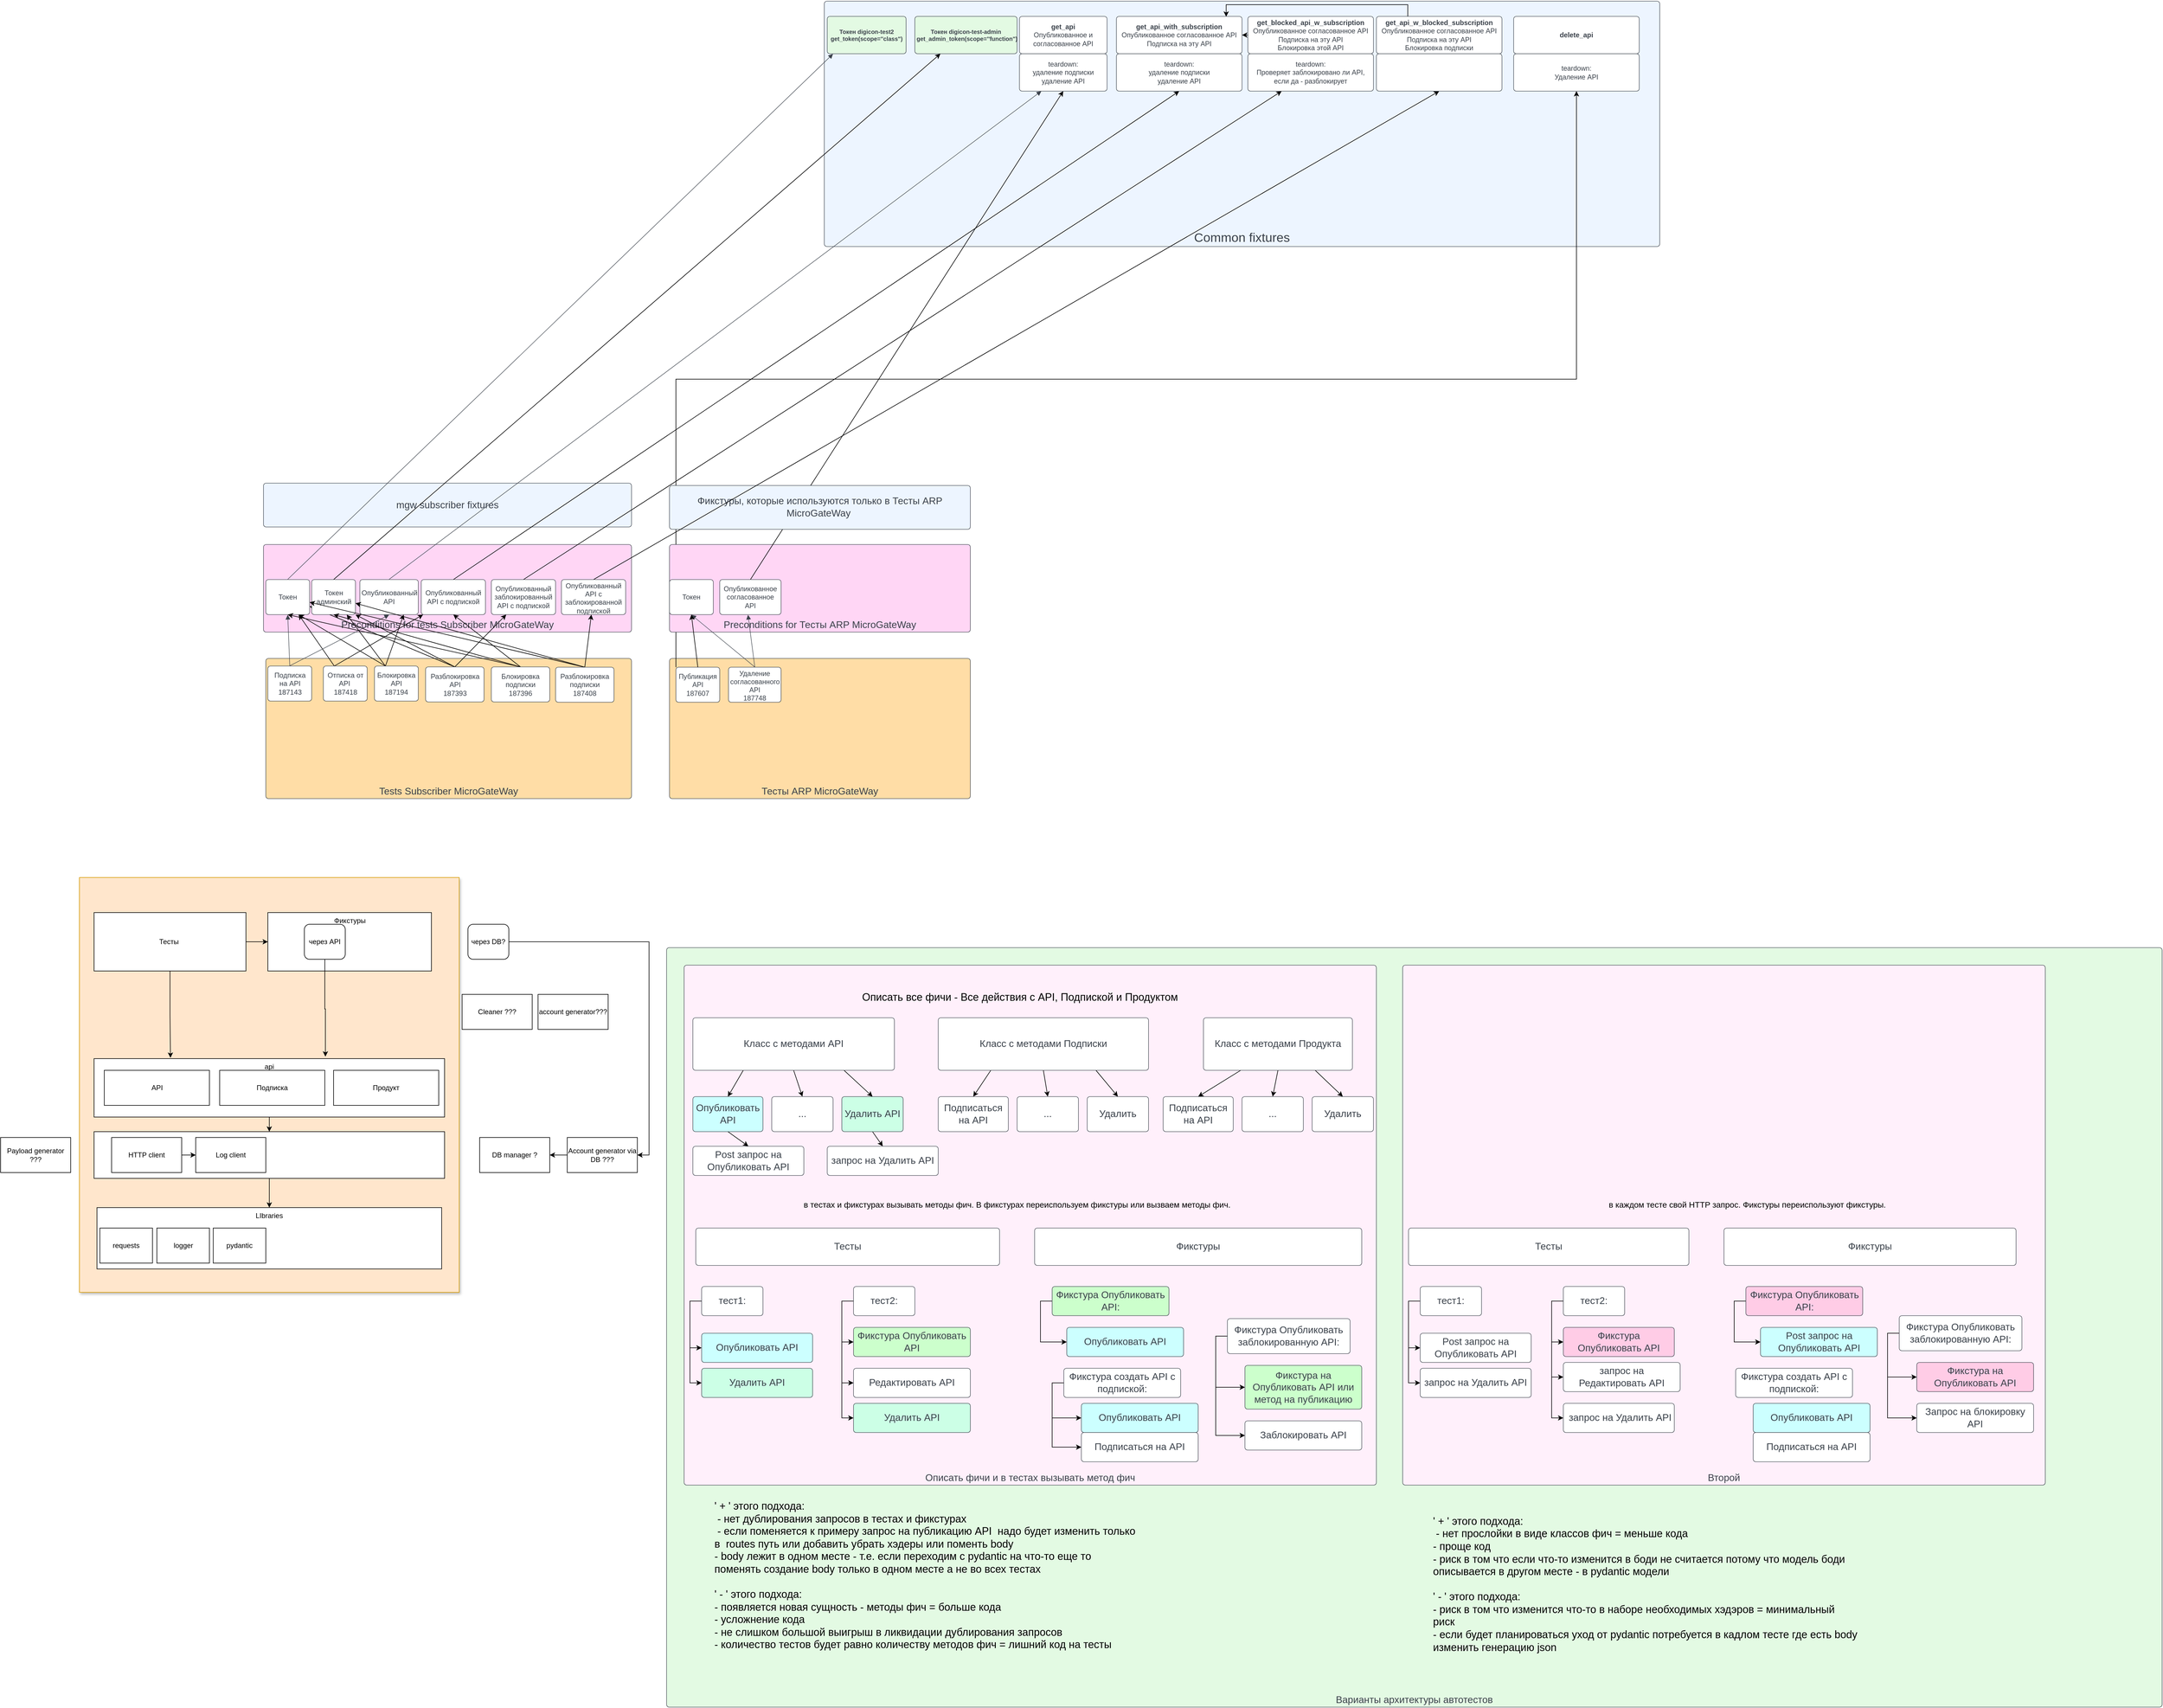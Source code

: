 <mxfile version="21.1.1" type="github">
  <diagram id="TLU8fEAyNQ-OhAnARifZ" name="Страница 1">
    <mxGraphModel dx="2045" dy="4140" grid="1" gridSize="10" guides="1" tooltips="1" connect="1" arrows="1" fold="1" page="1" pageScale="1" pageWidth="827" pageHeight="1169" math="0" shadow="0">
      <root>
        <mxCell id="0" />
        <mxCell id="1" parent="0" />
        <mxCell id="8wIIhX6IMqMjJVi14Pui-17" value="Варианты архитектуры автотестов " style="html=1;overflow=block;blockSpacing=1;whiteSpace=wrap;fontSize=16.7;fontColor=#3a414a;align=center;spacing=3.8;verticalAlign=bottom;strokeColor=#3a414a;strokeOpacity=100;fillOpacity=100;rounded=1;absoluteArcSize=1;arcSize=9;fillColor=#e3fae3;strokeWidth=0.8;lucidId=EsIHXwLGTbCT;" parent="1" vertex="1">
          <mxGeometry x="380" y="-1000" width="2560" height="1300" as="geometry" />
        </mxCell>
        <mxCell id="8wIIhX6IMqMjJVi14Pui-18" value="Второй" style="html=1;overflow=block;blockSpacing=1;whiteSpace=wrap;fontSize=16.7;fontColor=#3a414a;spacing=3.8;verticalAlign=bottom;strokeColor=#3a414a;strokeOpacity=100;fillOpacity=100;rounded=1;absoluteArcSize=1;arcSize=9;fillColor=#fff0fb;strokeWidth=0.8;lucidId=LwIHB8IIKaVe;" parent="1" vertex="1">
          <mxGeometry x="1640" y="-970" width="1100" height="890" as="geometry" />
        </mxCell>
        <mxCell id="8wIIhX6IMqMjJVi14Pui-19" value="Описать фичи и в тестах вызывать метод фич" style="html=1;overflow=block;blockSpacing=1;whiteSpace=wrap;fontSize=16.7;fontColor=#3a414a;spacing=3.8;verticalAlign=bottom;strokeColor=#3a414a;strokeOpacity=100;fillOpacity=100;rounded=1;absoluteArcSize=1;arcSize=9;fillColor=#fff0fb;strokeWidth=0.8;lucidId=cxIHeIzAgjHD;" parent="1" vertex="1">
          <mxGeometry x="410" y="-970" width="1185" height="890" as="geometry" />
        </mxCell>
        <mxCell id="8wIIhX6IMqMjJVi14Pui-42" style="rounded=0;orthogonalLoop=1;jettySize=auto;html=1;exitX=0.25;exitY=1;exitDx=0;exitDy=0;entryX=0.5;entryY=0;entryDx=0;entryDy=0;" parent="1" source="8wIIhX6IMqMjJVi14Pui-21" target="8wIIhX6IMqMjJVi14Pui-24" edge="1">
          <mxGeometry relative="1" as="geometry" />
        </mxCell>
        <mxCell id="8wIIhX6IMqMjJVi14Pui-43" style="rounded=0;orthogonalLoop=1;jettySize=auto;html=1;exitX=0.5;exitY=1;exitDx=0;exitDy=0;entryX=0.5;entryY=0;entryDx=0;entryDy=0;" parent="1" source="8wIIhX6IMqMjJVi14Pui-21" target="8wIIhX6IMqMjJVi14Pui-25" edge="1">
          <mxGeometry relative="1" as="geometry" />
        </mxCell>
        <mxCell id="8wIIhX6IMqMjJVi14Pui-44" style="rounded=0;orthogonalLoop=1;jettySize=auto;html=1;exitX=0.75;exitY=1;exitDx=0;exitDy=0;entryX=0.5;entryY=0;entryDx=0;entryDy=0;" parent="1" source="8wIIhX6IMqMjJVi14Pui-21" target="8wIIhX6IMqMjJVi14Pui-26" edge="1">
          <mxGeometry relative="1" as="geometry" />
        </mxCell>
        <mxCell id="8wIIhX6IMqMjJVi14Pui-21" value="Класс с методами API" style="html=1;overflow=block;blockSpacing=1;whiteSpace=wrap;fontSize=16.7;fontColor=#3a414a;spacing=3.8;strokeColor=#3a414a;strokeOpacity=100;rounded=1;absoluteArcSize=1;arcSize=9;strokeWidth=0.8;lucidId=3xIHyjGCG~Ac;" parent="1" vertex="1">
          <mxGeometry x="425" y="-880" width="345" height="90" as="geometry" />
        </mxCell>
        <mxCell id="8wIIhX6IMqMjJVi14Pui-36" style="rounded=0;orthogonalLoop=1;jettySize=auto;html=1;exitX=0.25;exitY=1;exitDx=0;exitDy=0;entryX=0.5;entryY=0;entryDx=0;entryDy=0;" parent="1" source="8wIIhX6IMqMjJVi14Pui-22" target="8wIIhX6IMqMjJVi14Pui-33" edge="1">
          <mxGeometry relative="1" as="geometry" />
        </mxCell>
        <mxCell id="8wIIhX6IMqMjJVi14Pui-37" style="rounded=0;orthogonalLoop=1;jettySize=auto;html=1;exitX=0.5;exitY=1;exitDx=0;exitDy=0;entryX=0.5;entryY=0;entryDx=0;entryDy=0;" parent="1" source="8wIIhX6IMqMjJVi14Pui-22" target="8wIIhX6IMqMjJVi14Pui-34" edge="1">
          <mxGeometry relative="1" as="geometry" />
        </mxCell>
        <mxCell id="8wIIhX6IMqMjJVi14Pui-38" style="rounded=0;orthogonalLoop=1;jettySize=auto;html=1;exitX=0.75;exitY=1;exitDx=0;exitDy=0;entryX=0.5;entryY=0;entryDx=0;entryDy=0;" parent="1" source="8wIIhX6IMqMjJVi14Pui-22" target="8wIIhX6IMqMjJVi14Pui-35" edge="1">
          <mxGeometry relative="1" as="geometry" />
        </mxCell>
        <mxCell id="8wIIhX6IMqMjJVi14Pui-22" value="Класс с методами Продукта" style="html=1;overflow=block;blockSpacing=1;whiteSpace=wrap;fontSize=16.7;fontColor=#3a414a;spacing=3.8;strokeColor=#3a414a;strokeOpacity=100;rounded=1;absoluteArcSize=1;arcSize=9;strokeWidth=0.8;lucidId=4xIH1OhttLX0;" parent="1" vertex="1">
          <mxGeometry x="1299" y="-880" width="255" height="90" as="geometry" />
        </mxCell>
        <mxCell id="8wIIhX6IMqMjJVi14Pui-39" style="rounded=0;orthogonalLoop=1;jettySize=auto;html=1;exitX=0.5;exitY=1;exitDx=0;exitDy=0;entryX=0.5;entryY=0;entryDx=0;entryDy=0;" parent="1" source="8wIIhX6IMqMjJVi14Pui-23" target="8wIIhX6IMqMjJVi14Pui-31" edge="1">
          <mxGeometry relative="1" as="geometry" />
        </mxCell>
        <mxCell id="8wIIhX6IMqMjJVi14Pui-40" style="rounded=0;orthogonalLoop=1;jettySize=auto;html=1;exitX=0.25;exitY=1;exitDx=0;exitDy=0;entryX=0.5;entryY=0;entryDx=0;entryDy=0;" parent="1" source="8wIIhX6IMqMjJVi14Pui-23" target="8wIIhX6IMqMjJVi14Pui-30" edge="1">
          <mxGeometry relative="1" as="geometry" />
        </mxCell>
        <mxCell id="8wIIhX6IMqMjJVi14Pui-41" style="rounded=0;orthogonalLoop=1;jettySize=auto;html=1;exitX=0.75;exitY=1;exitDx=0;exitDy=0;entryX=0.5;entryY=0;entryDx=0;entryDy=0;" parent="1" source="8wIIhX6IMqMjJVi14Pui-23" target="8wIIhX6IMqMjJVi14Pui-32" edge="1">
          <mxGeometry relative="1" as="geometry" />
        </mxCell>
        <mxCell id="8wIIhX6IMqMjJVi14Pui-23" value="Класс с методами Подписки" style="html=1;overflow=block;blockSpacing=1;whiteSpace=wrap;fontSize=16.7;fontColor=#3a414a;spacing=3.8;strokeColor=#3a414a;strokeOpacity=100;rounded=1;absoluteArcSize=1;arcSize=9;strokeWidth=0.8;lucidId=4xIHA9AZ2qI-;" parent="1" vertex="1">
          <mxGeometry x="845" y="-880" width="360" height="90" as="geometry" />
        </mxCell>
        <mxCell id="8wIIhX6IMqMjJVi14Pui-112" style="rounded=0;orthogonalLoop=1;jettySize=auto;html=1;exitX=0.5;exitY=1;exitDx=0;exitDy=0;entryX=0.5;entryY=0;entryDx=0;entryDy=0;" parent="1" source="8wIIhX6IMqMjJVi14Pui-24" target="8wIIhX6IMqMjJVi14Pui-110" edge="1">
          <mxGeometry relative="1" as="geometry" />
        </mxCell>
        <mxCell id="8wIIhX6IMqMjJVi14Pui-24" value="Опубликовать API" style="html=1;overflow=block;blockSpacing=1;whiteSpace=wrap;fontSize=16.7;fontColor=#3a414a;spacing=3.8;strokeColor=#3a414a;strokeOpacity=100;rounded=1;absoluteArcSize=1;arcSize=9;strokeWidth=0.8;lucidId=4xIH_oDmScev;fillColor=#CCFFFF;" parent="1" vertex="1">
          <mxGeometry x="425" y="-745" width="120" height="60" as="geometry" />
        </mxCell>
        <mxCell id="8wIIhX6IMqMjJVi14Pui-25" value="..." style="html=1;overflow=block;blockSpacing=1;whiteSpace=wrap;fontSize=16.7;fontColor=#3a414a;spacing=3.8;strokeColor=#3a414a;strokeOpacity=100;rounded=1;absoluteArcSize=1;arcSize=9;strokeWidth=0.8;lucidId=1zIH8hw5p2Yf;" parent="1" vertex="1">
          <mxGeometry x="560" y="-745" width="105" height="60" as="geometry" />
        </mxCell>
        <mxCell id="8wIIhX6IMqMjJVi14Pui-113" style="rounded=0;orthogonalLoop=1;jettySize=auto;html=1;exitX=0.5;exitY=1;exitDx=0;exitDy=0;entryX=0.5;entryY=0;entryDx=0;entryDy=0;" parent="1" source="8wIIhX6IMqMjJVi14Pui-26" target="8wIIhX6IMqMjJVi14Pui-111" edge="1">
          <mxGeometry relative="1" as="geometry" />
        </mxCell>
        <mxCell id="8wIIhX6IMqMjJVi14Pui-26" value="Удалить API" style="html=1;overflow=block;blockSpacing=1;whiteSpace=wrap;fontSize=16.7;fontColor=#3a414a;spacing=3.8;strokeColor=#3a414a;strokeOpacity=100;rounded=1;absoluteArcSize=1;arcSize=9;strokeWidth=0.8;lucidId=9zIHSOUeYpuy;fillColor=#CCFFE6;" parent="1" vertex="1">
          <mxGeometry x="680" y="-745" width="105" height="60" as="geometry" />
        </mxCell>
        <mxCell id="8wIIhX6IMqMjJVi14Pui-30" value="Подписаться на API" style="html=1;overflow=block;blockSpacing=1;whiteSpace=wrap;fontSize=16.7;fontColor=#3a414a;spacing=3.8;strokeColor=#3a414a;strokeOpacity=100;rounded=1;absoluteArcSize=1;arcSize=9;strokeWidth=0.8;lucidId=nBIH9-Dhv~0N;" parent="1" vertex="1">
          <mxGeometry x="845" y="-745" width="120" height="60" as="geometry" />
        </mxCell>
        <mxCell id="8wIIhX6IMqMjJVi14Pui-31" value="..." style="html=1;overflow=block;blockSpacing=1;whiteSpace=wrap;fontSize=16.7;fontColor=#3a414a;spacing=3.8;strokeColor=#3a414a;strokeOpacity=100;rounded=1;absoluteArcSize=1;arcSize=9;strokeWidth=0.8;lucidId=nBIHJ4VkVPO5;" parent="1" vertex="1">
          <mxGeometry x="980" y="-745" width="105" height="60" as="geometry" />
        </mxCell>
        <mxCell id="8wIIhX6IMqMjJVi14Pui-32" value="Удалить" style="html=1;overflow=block;blockSpacing=1;whiteSpace=wrap;fontSize=16.7;fontColor=#3a414a;spacing=3.8;strokeColor=#3a414a;strokeOpacity=100;rounded=1;absoluteArcSize=1;arcSize=9;strokeWidth=0.8;lucidId=nBIHgmyOyOGm;" parent="1" vertex="1">
          <mxGeometry x="1100" y="-745" width="105" height="60" as="geometry" />
        </mxCell>
        <mxCell id="8wIIhX6IMqMjJVi14Pui-33" value="Подписаться на API" style="html=1;overflow=block;blockSpacing=1;whiteSpace=wrap;fontSize=16.7;fontColor=#3a414a;spacing=3.8;strokeColor=#3a414a;strokeOpacity=100;rounded=1;absoluteArcSize=1;arcSize=9;strokeWidth=0.8;lucidId=nBIH9-Dhv~0N;" parent="1" vertex="1">
          <mxGeometry x="1230" y="-745" width="120" height="60" as="geometry" />
        </mxCell>
        <mxCell id="8wIIhX6IMqMjJVi14Pui-34" value="..." style="html=1;overflow=block;blockSpacing=1;whiteSpace=wrap;fontSize=16.7;fontColor=#3a414a;spacing=3.8;strokeColor=#3a414a;strokeOpacity=100;rounded=1;absoluteArcSize=1;arcSize=9;strokeWidth=0.8;lucidId=nBIHJ4VkVPO5;" parent="1" vertex="1">
          <mxGeometry x="1365" y="-745" width="105" height="60" as="geometry" />
        </mxCell>
        <mxCell id="8wIIhX6IMqMjJVi14Pui-35" value="Удалить" style="html=1;overflow=block;blockSpacing=1;whiteSpace=wrap;fontSize=16.7;fontColor=#3a414a;spacing=3.8;strokeColor=#3a414a;strokeOpacity=100;rounded=1;absoluteArcSize=1;arcSize=9;strokeWidth=0.8;lucidId=nBIHgmyOyOGm;" parent="1" vertex="1">
          <mxGeometry x="1485" y="-745" width="105" height="60" as="geometry" />
        </mxCell>
        <mxCell id="8wIIhX6IMqMjJVi14Pui-50" style="edgeStyle=orthogonalEdgeStyle;rounded=0;orthogonalLoop=1;jettySize=auto;html=1;exitX=0;exitY=0.5;exitDx=0;exitDy=0;entryX=0;entryY=0.5;entryDx=0;entryDy=0;" parent="1" source="8wIIhX6IMqMjJVi14Pui-47" target="8wIIhX6IMqMjJVi14Pui-48" edge="1">
          <mxGeometry relative="1" as="geometry" />
        </mxCell>
        <mxCell id="8wIIhX6IMqMjJVi14Pui-52" style="edgeStyle=orthogonalEdgeStyle;rounded=0;orthogonalLoop=1;jettySize=auto;html=1;exitX=0;exitY=0.5;exitDx=0;exitDy=0;entryX=0;entryY=0.5;entryDx=0;entryDy=0;" parent="1" source="8wIIhX6IMqMjJVi14Pui-47" target="8wIIhX6IMqMjJVi14Pui-51" edge="1">
          <mxGeometry relative="1" as="geometry" />
        </mxCell>
        <mxCell id="8wIIhX6IMqMjJVi14Pui-47" value="тест1:" style="html=1;overflow=block;blockSpacing=1;whiteSpace=wrap;fontSize=16.7;fontColor=#3a414a;spacing=3.8;strokeColor=#3a414a;strokeOpacity=100;rounded=1;absoluteArcSize=1;arcSize=9;strokeWidth=0.8;lucidId=1zIH8hw5p2Yf;" parent="1" vertex="1">
          <mxGeometry x="440" y="-420" width="105" height="50" as="geometry" />
        </mxCell>
        <mxCell id="8wIIhX6IMqMjJVi14Pui-48" value="Опубликовать API" style="html=1;overflow=block;blockSpacing=1;whiteSpace=wrap;fontSize=16.7;fontColor=#3a414a;spacing=3.8;strokeColor=#3a414a;strokeOpacity=100;rounded=1;absoluteArcSize=1;arcSize=9;strokeWidth=0.8;lucidId=4xIH_oDmScev;fillColor=#CCFFFF;" parent="1" vertex="1">
          <mxGeometry x="440" y="-340" width="190" height="50" as="geometry" />
        </mxCell>
        <mxCell id="8wIIhX6IMqMjJVi14Pui-51" value="Удалить API" style="html=1;overflow=block;blockSpacing=1;whiteSpace=wrap;fontSize=16.7;fontColor=#3a414a;spacing=3.8;strokeColor=#3a414a;strokeOpacity=100;rounded=1;absoluteArcSize=1;arcSize=9;strokeWidth=0.8;lucidId=4xIH_oDmScev;fillColor=#CCFFE6;" parent="1" vertex="1">
          <mxGeometry x="440" y="-280" width="190" height="50" as="geometry" />
        </mxCell>
        <mxCell id="8wIIhX6IMqMjJVi14Pui-60" style="edgeStyle=orthogonalEdgeStyle;rounded=0;orthogonalLoop=1;jettySize=auto;html=1;exitX=0;exitY=0.5;exitDx=0;exitDy=0;entryX=0;entryY=0.5;entryDx=0;entryDy=0;" parent="1" source="8wIIhX6IMqMjJVi14Pui-53" target="8wIIhX6IMqMjJVi14Pui-58" edge="1">
          <mxGeometry relative="1" as="geometry" />
        </mxCell>
        <mxCell id="8wIIhX6IMqMjJVi14Pui-61" style="edgeStyle=orthogonalEdgeStyle;rounded=0;orthogonalLoop=1;jettySize=auto;html=1;exitX=0;exitY=0.5;exitDx=0;exitDy=0;entryX=0;entryY=0.5;entryDx=0;entryDy=0;" parent="1" source="8wIIhX6IMqMjJVi14Pui-53" target="8wIIhX6IMqMjJVi14Pui-55" edge="1">
          <mxGeometry relative="1" as="geometry" />
        </mxCell>
        <mxCell id="8wIIhX6IMqMjJVi14Pui-74" style="edgeStyle=orthogonalEdgeStyle;rounded=0;orthogonalLoop=1;jettySize=auto;html=1;exitX=0;exitY=0.5;exitDx=0;exitDy=0;entryX=0;entryY=0.5;entryDx=0;entryDy=0;" parent="1" source="8wIIhX6IMqMjJVi14Pui-53" target="8wIIhX6IMqMjJVi14Pui-73" edge="1">
          <mxGeometry relative="1" as="geometry" />
        </mxCell>
        <mxCell id="8wIIhX6IMqMjJVi14Pui-53" value="тест2:" style="html=1;overflow=block;blockSpacing=1;whiteSpace=wrap;fontSize=16.7;fontColor=#3a414a;spacing=3.8;strokeColor=#3a414a;strokeOpacity=100;rounded=1;absoluteArcSize=1;arcSize=9;strokeWidth=0.8;lucidId=1zIH8hw5p2Yf;" parent="1" vertex="1">
          <mxGeometry x="700" y="-420" width="105" height="50" as="geometry" />
        </mxCell>
        <mxCell id="8wIIhX6IMqMjJVi14Pui-55" value="Удалить API" style="html=1;overflow=block;blockSpacing=1;whiteSpace=wrap;fontSize=16.7;fontColor=#3a414a;spacing=3.8;strokeColor=#3a414a;strokeOpacity=100;rounded=1;absoluteArcSize=1;arcSize=9;strokeWidth=0.8;lucidId=4xIH_oDmScev;fillColor=#CCFFE6;" parent="1" vertex="1">
          <mxGeometry x="700" y="-220" width="200" height="50" as="geometry" />
        </mxCell>
        <mxCell id="8wIIhX6IMqMjJVi14Pui-58" value="Редактировать API" style="html=1;overflow=block;blockSpacing=1;whiteSpace=wrap;fontSize=16.7;fontColor=#3a414a;spacing=3.8;strokeColor=#3a414a;strokeOpacity=100;rounded=1;absoluteArcSize=1;arcSize=9;strokeWidth=0.8;lucidId=1zIH8hw5p2Yf;" parent="1" vertex="1">
          <mxGeometry x="700" y="-280" width="200" height="50" as="geometry" />
        </mxCell>
        <mxCell id="8wIIhX6IMqMjJVi14Pui-72" style="edgeStyle=orthogonalEdgeStyle;rounded=0;orthogonalLoop=1;jettySize=auto;html=1;exitX=0;exitY=0.5;exitDx=0;exitDy=0;entryX=0;entryY=0.5;entryDx=0;entryDy=0;" parent="1" source="8wIIhX6IMqMjJVi14Pui-67" target="8wIIhX6IMqMjJVi14Pui-68" edge="1">
          <mxGeometry relative="1" as="geometry" />
        </mxCell>
        <mxCell id="8wIIhX6IMqMjJVi14Pui-67" value="Фикстура Опубликовать API:" style="html=1;overflow=block;blockSpacing=1;whiteSpace=wrap;fontSize=16.7;fontColor=#3a414a;spacing=3.8;strokeColor=#3a414a;strokeOpacity=100;rounded=1;absoluteArcSize=1;arcSize=9;strokeWidth=0.8;lucidId=1zIH8hw5p2Yf;fillColor=#CCFFCC;" parent="1" vertex="1">
          <mxGeometry x="1040" y="-420" width="200" height="50" as="geometry" />
        </mxCell>
        <mxCell id="8wIIhX6IMqMjJVi14Pui-68" value="Опубликовать API" style="html=1;overflow=block;blockSpacing=1;whiteSpace=wrap;fontSize=16.7;fontColor=#3a414a;spacing=3.8;strokeColor=#3a414a;strokeOpacity=100;rounded=1;absoluteArcSize=1;arcSize=9;strokeWidth=0.8;lucidId=4xIH_oDmScev;fillColor=#CCFFFF;" parent="1" vertex="1">
          <mxGeometry x="1065" y="-350" width="200" height="50" as="geometry" />
        </mxCell>
        <mxCell id="8wIIhX6IMqMjJVi14Pui-73" value="Фикстура Опубликовать API" style="html=1;overflow=block;blockSpacing=1;whiteSpace=wrap;fontSize=16.7;fontColor=#3a414a;spacing=3.8;strokeColor=#3a414a;strokeOpacity=100;rounded=1;absoluteArcSize=1;arcSize=9;strokeWidth=0.8;lucidId=1zIH8hw5p2Yf;fillColor=#CCFFCC;" parent="1" vertex="1">
          <mxGeometry x="700" y="-350" width="200" height="50" as="geometry" />
        </mxCell>
        <mxCell id="8wIIhX6IMqMjJVi14Pui-106" style="edgeStyle=orthogonalEdgeStyle;rounded=0;orthogonalLoop=1;jettySize=auto;html=1;exitX=0;exitY=0.5;exitDx=0;exitDy=0;entryX=0;entryY=0.5;entryDx=0;entryDy=0;" parent="1" source="8wIIhX6IMqMjJVi14Pui-75" target="8wIIhX6IMqMjJVi14Pui-76" edge="1">
          <mxGeometry relative="1" as="geometry" />
        </mxCell>
        <mxCell id="8wIIhX6IMqMjJVi14Pui-107" style="edgeStyle=orthogonalEdgeStyle;rounded=0;orthogonalLoop=1;jettySize=auto;html=1;exitX=0;exitY=0.5;exitDx=0;exitDy=0;entryX=0;entryY=0.5;entryDx=0;entryDy=0;" parent="1" source="8wIIhX6IMqMjJVi14Pui-75" target="8wIIhX6IMqMjJVi14Pui-77" edge="1">
          <mxGeometry relative="1" as="geometry" />
        </mxCell>
        <mxCell id="8wIIhX6IMqMjJVi14Pui-75" value="Фикстура создать API с подпиской:" style="html=1;overflow=block;blockSpacing=1;whiteSpace=wrap;fontSize=16.7;fontColor=#3a414a;spacing=3.8;strokeColor=#3a414a;strokeOpacity=100;rounded=1;absoluteArcSize=1;arcSize=9;strokeWidth=0.8;lucidId=1zIH8hw5p2Yf;fillColor=#FFFFFF;" parent="1" vertex="1">
          <mxGeometry x="1060" y="-280" width="200" height="50" as="geometry" />
        </mxCell>
        <mxCell id="8wIIhX6IMqMjJVi14Pui-76" value="Опубликовать API" style="html=1;overflow=block;blockSpacing=1;whiteSpace=wrap;fontSize=16.7;fontColor=#3a414a;spacing=3.8;strokeColor=#3a414a;strokeOpacity=100;rounded=1;absoluteArcSize=1;arcSize=9;strokeWidth=0.8;lucidId=4xIH_oDmScev;fillColor=#CCFFFF;" parent="1" vertex="1">
          <mxGeometry x="1090" y="-220" width="200" height="50" as="geometry" />
        </mxCell>
        <mxCell id="8wIIhX6IMqMjJVi14Pui-77" value="Подписаться на API" style="html=1;overflow=block;blockSpacing=1;whiteSpace=wrap;fontSize=16.7;fontColor=#3a414a;spacing=3.8;strokeColor=#3a414a;strokeOpacity=100;rounded=1;absoluteArcSize=1;arcSize=9;strokeWidth=0.8;lucidId=4xIH_oDmScev;fillColor=#FFFFFF;" parent="1" vertex="1">
          <mxGeometry x="1090" y="-170" width="200" height="50" as="geometry" />
        </mxCell>
        <mxCell id="8wIIhX6IMqMjJVi14Pui-78" value="&lt;font style=&quot;font-size: 18px;&quot;&gt;&#39; + &#39; этого подхода:&amp;nbsp;&lt;br&gt;&amp;nbsp;- нет дублирования запросов в тестах и фикстурах&lt;br&gt;&lt;div style=&quot;&quot;&gt;&lt;span style=&quot;background-color: initial;&quot;&gt;&amp;nbsp;- если поменяется к примеру запрос на публикацию API&amp;nbsp; надо будет изменить только в&amp;nbsp; routes путь или добавить убрать хэдеры или поменть body&lt;br&gt;- body лежит в одном месте - т.е. если переходим с pydantic на что-то еще то поменять создание body только в одном месте а не во всех тестах&lt;br&gt;&lt;br&gt;&#39; - &#39; этого подхода:&lt;br&gt;- появляется новая сущность - методы фич = больше кода&lt;br&gt;- усложнение кода&lt;br&gt;- не слишком большой выигрыш в ликвидации дублирования запросов&lt;br&gt;- количество тестов будет равно количеству методов фич = лишний код на тесты&lt;/span&gt;&lt;/div&gt;&lt;/font&gt;" style="text;html=1;strokeColor=none;fillColor=none;align=left;verticalAlign=middle;whiteSpace=wrap;rounded=0;" parent="1" vertex="1">
          <mxGeometry x="460" y="-55" width="730" height="260" as="geometry" />
        </mxCell>
        <mxCell id="8wIIhX6IMqMjJVi14Pui-79" value="Тесты" style="html=1;overflow=block;blockSpacing=1;whiteSpace=wrap;fontSize=16.7;fontColor=#3a414a;spacing=3.8;strokeColor=#3a414a;strokeOpacity=100;rounded=1;absoluteArcSize=1;arcSize=9;strokeWidth=0.8;lucidId=WxIH~Xk1~OES;" parent="1" vertex="1">
          <mxGeometry x="1650" y="-520" width="480" height="64" as="geometry" />
        </mxCell>
        <mxCell id="8wIIhX6IMqMjJVi14Pui-80" value="Фикстуры" style="html=1;overflow=block;blockSpacing=1;whiteSpace=wrap;fontSize=16.7;fontColor=#3a414a;spacing=3.8;strokeColor=#3a414a;strokeOpacity=100;rounded=1;absoluteArcSize=1;arcSize=9;strokeWidth=0.8;lucidId=WxIH~Xk1~OES;" parent="1" vertex="1">
          <mxGeometry x="2190" y="-520" width="500" height="64" as="geometry" />
        </mxCell>
        <mxCell id="8wIIhX6IMqMjJVi14Pui-84" style="edgeStyle=orthogonalEdgeStyle;rounded=0;orthogonalLoop=1;jettySize=auto;html=1;exitX=0;exitY=0.5;exitDx=0;exitDy=0;entryX=0;entryY=0.5;entryDx=0;entryDy=0;" parent="1" source="8wIIhX6IMqMjJVi14Pui-81" target="8wIIhX6IMqMjJVi14Pui-82" edge="1">
          <mxGeometry relative="1" as="geometry" />
        </mxCell>
        <mxCell id="8wIIhX6IMqMjJVi14Pui-85" style="edgeStyle=orthogonalEdgeStyle;rounded=0;orthogonalLoop=1;jettySize=auto;html=1;exitX=0;exitY=0.5;exitDx=0;exitDy=0;entryX=0;entryY=0.5;entryDx=0;entryDy=0;" parent="1" source="8wIIhX6IMqMjJVi14Pui-81" target="8wIIhX6IMqMjJVi14Pui-83" edge="1">
          <mxGeometry relative="1" as="geometry" />
        </mxCell>
        <mxCell id="8wIIhX6IMqMjJVi14Pui-81" value="тест1:" style="html=1;overflow=block;blockSpacing=1;whiteSpace=wrap;fontSize=16.7;fontColor=#3a414a;spacing=3.8;strokeColor=#3a414a;strokeOpacity=100;rounded=1;absoluteArcSize=1;arcSize=9;strokeWidth=0.8;lucidId=1zIH8hw5p2Yf;" parent="1" vertex="1">
          <mxGeometry x="1670" y="-420" width="105" height="50" as="geometry" />
        </mxCell>
        <mxCell id="8wIIhX6IMqMjJVi14Pui-82" value="Post запрос на Опубликовать API" style="html=1;overflow=block;blockSpacing=1;whiteSpace=wrap;fontSize=16.7;fontColor=#3a414a;spacing=3.8;strokeColor=#3a414a;strokeOpacity=100;rounded=1;absoluteArcSize=1;arcSize=9;strokeWidth=0.8;lucidId=4xIH_oDmScev;fillColor=#FFFFFF;" parent="1" vertex="1">
          <mxGeometry x="1670" y="-340" width="190" height="50" as="geometry" />
        </mxCell>
        <mxCell id="8wIIhX6IMqMjJVi14Pui-83" value="запрос на Удалить API" style="html=1;overflow=block;blockSpacing=1;whiteSpace=wrap;fontSize=16.7;fontColor=#3a414a;spacing=3.8;strokeColor=#3a414a;strokeOpacity=100;rounded=1;absoluteArcSize=1;arcSize=9;strokeWidth=0.8;lucidId=4xIH_oDmScev;fillColor=#FFFFFF;" parent="1" vertex="1">
          <mxGeometry x="1670" y="-280" width="190" height="50" as="geometry" />
        </mxCell>
        <mxCell id="8wIIhX6IMqMjJVi14Pui-91" style="edgeStyle=orthogonalEdgeStyle;rounded=0;orthogonalLoop=1;jettySize=auto;html=1;exitX=0;exitY=0.5;exitDx=0;exitDy=0;entryX=0;entryY=0.5;entryDx=0;entryDy=0;" parent="1" source="8wIIhX6IMqMjJVi14Pui-86" target="8wIIhX6IMqMjJVi14Pui-87" edge="1">
          <mxGeometry relative="1" as="geometry" />
        </mxCell>
        <mxCell id="8wIIhX6IMqMjJVi14Pui-86" value="Фикстура Опубликовать API:" style="html=1;overflow=block;blockSpacing=1;whiteSpace=wrap;fontSize=16.7;fontColor=#3a414a;spacing=3.8;strokeColor=#3a414a;strokeOpacity=100;rounded=1;absoluteArcSize=1;arcSize=9;strokeWidth=0.8;lucidId=1zIH8hw5p2Yf;fillColor=#FFCCE6;" parent="1" vertex="1">
          <mxGeometry x="2227.5" y="-420" width="200" height="50" as="geometry" />
        </mxCell>
        <mxCell id="8wIIhX6IMqMjJVi14Pui-87" value="Post запрос на Опубликовать API" style="html=1;overflow=block;blockSpacing=1;whiteSpace=wrap;fontSize=16.7;fontColor=#3a414a;spacing=3.8;strokeColor=#3a414a;strokeOpacity=100;rounded=1;absoluteArcSize=1;arcSize=9;strokeWidth=0.8;lucidId=4xIH_oDmScev;fillColor=#CCFFFF;" parent="1" vertex="1">
          <mxGeometry x="2252.5" y="-350" width="200" height="50" as="geometry" />
        </mxCell>
        <mxCell id="8wIIhX6IMqMjJVi14Pui-97" style="edgeStyle=orthogonalEdgeStyle;rounded=0;orthogonalLoop=1;jettySize=auto;html=1;exitX=0;exitY=0.5;exitDx=0;exitDy=0;entryX=0;entryY=0.5;entryDx=0;entryDy=0;" parent="1" source="8wIIhX6IMqMjJVi14Pui-88" target="8wIIhX6IMqMjJVi14Pui-89" edge="1">
          <mxGeometry relative="1" as="geometry" />
        </mxCell>
        <mxCell id="8wIIhX6IMqMjJVi14Pui-98" style="edgeStyle=orthogonalEdgeStyle;rounded=0;orthogonalLoop=1;jettySize=auto;html=1;exitX=0;exitY=0.5;exitDx=0;exitDy=0;entryX=0;entryY=0.5;entryDx=0;entryDy=0;" parent="1" source="8wIIhX6IMqMjJVi14Pui-88" target="8wIIhX6IMqMjJVi14Pui-96" edge="1">
          <mxGeometry relative="1" as="geometry" />
        </mxCell>
        <mxCell id="8wIIhX6IMqMjJVi14Pui-99" style="edgeStyle=orthogonalEdgeStyle;rounded=0;orthogonalLoop=1;jettySize=auto;html=1;exitX=0;exitY=0.5;exitDx=0;exitDy=0;entryX=0;entryY=0.5;entryDx=0;entryDy=0;" parent="1" source="8wIIhX6IMqMjJVi14Pui-88" target="8wIIhX6IMqMjJVi14Pui-90" edge="1">
          <mxGeometry relative="1" as="geometry" />
        </mxCell>
        <mxCell id="8wIIhX6IMqMjJVi14Pui-88" value="тест2:" style="html=1;overflow=block;blockSpacing=1;whiteSpace=wrap;fontSize=16.7;fontColor=#3a414a;spacing=3.8;strokeColor=#3a414a;strokeOpacity=100;rounded=1;absoluteArcSize=1;arcSize=9;strokeWidth=0.8;lucidId=1zIH8hw5p2Yf;" parent="1" vertex="1">
          <mxGeometry x="1915" y="-420" width="105" height="50" as="geometry" />
        </mxCell>
        <mxCell id="8wIIhX6IMqMjJVi14Pui-89" value="Фикстура Опубликовать API" style="html=1;overflow=block;blockSpacing=1;whiteSpace=wrap;fontSize=16.7;fontColor=#3a414a;spacing=3.8;strokeColor=#3a414a;strokeOpacity=100;rounded=1;absoluteArcSize=1;arcSize=9;strokeWidth=0.8;lucidId=4xIH_oDmScev;fillColor=#FFCCE6;" parent="1" vertex="1">
          <mxGeometry x="1915" y="-350" width="190" height="50" as="geometry" />
        </mxCell>
        <mxCell id="8wIIhX6IMqMjJVi14Pui-90" value="&amp;nbsp;запрос на Удалить API" style="html=1;overflow=block;blockSpacing=1;whiteSpace=wrap;fontSize=16.7;fontColor=#3a414a;spacing=3.8;strokeColor=#3a414a;strokeOpacity=100;rounded=1;absoluteArcSize=1;arcSize=9;strokeWidth=0.8;lucidId=4xIH_oDmScev;fillColor=#FFFFFF;" parent="1" vertex="1">
          <mxGeometry x="1915" y="-220" width="190" height="50" as="geometry" />
        </mxCell>
        <mxCell id="8wIIhX6IMqMjJVi14Pui-94" style="edgeStyle=orthogonalEdgeStyle;rounded=0;orthogonalLoop=1;jettySize=auto;html=1;exitX=0;exitY=0.5;exitDx=0;exitDy=0;entryX=0;entryY=0.5;entryDx=0;entryDy=0;" parent="1" source="8wIIhX6IMqMjJVi14Pui-92" target="8wIIhX6IMqMjJVi14Pui-93" edge="1">
          <mxGeometry relative="1" as="geometry" />
        </mxCell>
        <mxCell id="8wIIhX6IMqMjJVi14Pui-100" style="edgeStyle=orthogonalEdgeStyle;rounded=0;orthogonalLoop=1;jettySize=auto;html=1;exitX=0;exitY=0.5;exitDx=0;exitDy=0;entryX=0;entryY=0.5;entryDx=0;entryDy=0;" parent="1" source="8wIIhX6IMqMjJVi14Pui-92" target="8wIIhX6IMqMjJVi14Pui-95" edge="1">
          <mxGeometry relative="1" as="geometry" />
        </mxCell>
        <mxCell id="8wIIhX6IMqMjJVi14Pui-92" value="Фикстура Опубликовать заблокированную API:" style="html=1;overflow=block;blockSpacing=1;whiteSpace=wrap;fontSize=16.7;fontColor=#3a414a;spacing=3.8;strokeColor=#3a414a;strokeOpacity=100;rounded=1;absoluteArcSize=1;arcSize=9;strokeWidth=0.8;lucidId=1zIH8hw5p2Yf;fillColor=#FFFFFF;" parent="1" vertex="1">
          <mxGeometry x="2490" y="-370" width="210" height="60" as="geometry" />
        </mxCell>
        <mxCell id="8wIIhX6IMqMjJVi14Pui-93" value="Фикстура на Опубликовать API" style="html=1;overflow=block;blockSpacing=1;whiteSpace=wrap;fontSize=16.7;fontColor=#3a414a;spacing=3.8;strokeColor=#3a414a;strokeOpacity=100;rounded=1;absoluteArcSize=1;arcSize=9;strokeWidth=0.8;lucidId=4xIH_oDmScev;fillColor=#FFCCE6;" parent="1" vertex="1">
          <mxGeometry x="2520" y="-290" width="200" height="50" as="geometry" />
        </mxCell>
        <mxCell id="8wIIhX6IMqMjJVi14Pui-95" value="Запрос на блокировку API" style="html=1;overflow=block;blockSpacing=1;whiteSpace=wrap;fontSize=16.7;fontColor=#3a414a;spacing=3.8;strokeColor=#3a414a;strokeOpacity=100;rounded=1;absoluteArcSize=1;arcSize=9;strokeWidth=0.8;lucidId=4xIH_oDmScev;fillColor=#FFFFFF;" parent="1" vertex="1">
          <mxGeometry x="2520" y="-220" width="200" height="50" as="geometry" />
        </mxCell>
        <mxCell id="8wIIhX6IMqMjJVi14Pui-96" value="запрос на Редактировать API" style="html=1;overflow=block;blockSpacing=1;whiteSpace=wrap;fontSize=16.7;fontColor=#3a414a;spacing=3.8;strokeColor=#3a414a;strokeOpacity=100;rounded=1;absoluteArcSize=1;arcSize=9;strokeWidth=0.8;lucidId=1zIH8hw5p2Yf;" parent="1" vertex="1">
          <mxGeometry x="1915" y="-290" width="200" height="50" as="geometry" />
        </mxCell>
        <mxCell id="8wIIhX6IMqMjJVi14Pui-101" value="&lt;font style=&quot;font-size: 18px;&quot;&gt;&#39; + &#39; этого подхода:&amp;nbsp;&lt;br&gt;&amp;nbsp;- нет прослойки в виде классов фич = меньше кода&lt;br&gt;- проще код&lt;br&gt;- риск в том что если что-то изменится в боди не считается потому что модель боди описывается в другом месте - в pydantic модели&lt;br&gt;&lt;div style=&quot;&quot;&gt;&lt;span style=&quot;background-color: initial;&quot;&gt;&lt;br&gt;&#39; - &#39; этого подхода:&lt;br&gt;&lt;/span&gt;&lt;/div&gt;&lt;div style=&quot;&quot;&gt;&lt;span style=&quot;background-color: initial;&quot;&gt;- риск в том что изменится что-то в наборе необходимых хэдэров = минимальный риск&lt;/span&gt;&lt;/div&gt;&lt;div style=&quot;&quot;&gt;&lt;span style=&quot;background-color: initial;&quot;&gt;- если будет планироваться уход от pydantic потребуется в кадлом тесте где есть body изменить генерацию json&lt;/span&gt;&lt;/div&gt;&lt;/font&gt;" style="text;html=1;strokeColor=none;fillColor=none;align=left;verticalAlign=middle;whiteSpace=wrap;rounded=0;" parent="1" vertex="1">
          <mxGeometry x="1690" y="-40" width="730" height="260" as="geometry" />
        </mxCell>
        <mxCell id="8wIIhX6IMqMjJVi14Pui-108" style="edgeStyle=orthogonalEdgeStyle;rounded=0;orthogonalLoop=1;jettySize=auto;html=1;exitX=0;exitY=0.5;exitDx=0;exitDy=0;entryX=0;entryY=0.5;entryDx=0;entryDy=0;" parent="1" source="8wIIhX6IMqMjJVi14Pui-103" target="8wIIhX6IMqMjJVi14Pui-104" edge="1">
          <mxGeometry relative="1" as="geometry" />
        </mxCell>
        <mxCell id="8wIIhX6IMqMjJVi14Pui-109" style="edgeStyle=orthogonalEdgeStyle;rounded=0;orthogonalLoop=1;jettySize=auto;html=1;exitX=0;exitY=0.5;exitDx=0;exitDy=0;entryX=0;entryY=0.5;entryDx=0;entryDy=0;" parent="1" source="8wIIhX6IMqMjJVi14Pui-103" target="8wIIhX6IMqMjJVi14Pui-105" edge="1">
          <mxGeometry relative="1" as="geometry" />
        </mxCell>
        <mxCell id="8wIIhX6IMqMjJVi14Pui-103" value="Фикстура Опубликовать заблокированную API:" style="html=1;overflow=block;blockSpacing=1;whiteSpace=wrap;fontSize=16.7;fontColor=#3a414a;spacing=3.8;strokeColor=#3a414a;strokeOpacity=100;rounded=1;absoluteArcSize=1;arcSize=9;strokeWidth=0.8;lucidId=1zIH8hw5p2Yf;fillColor=#FFFFFF;" parent="1" vertex="1">
          <mxGeometry x="1340" y="-365" width="210" height="60" as="geometry" />
        </mxCell>
        <mxCell id="8wIIhX6IMqMjJVi14Pui-104" value="Фикстура на Опубликовать API или метод на публикацию" style="html=1;overflow=block;blockSpacing=1;whiteSpace=wrap;fontSize=16.7;fontColor=#3a414a;spacing=3.8;strokeColor=#3a414a;strokeOpacity=100;rounded=1;absoluteArcSize=1;arcSize=9;strokeWidth=0.8;lucidId=4xIH_oDmScev;fillColor=#CCFFCC;" parent="1" vertex="1">
          <mxGeometry x="1370" y="-285" width="200" height="75" as="geometry" />
        </mxCell>
        <mxCell id="8wIIhX6IMqMjJVi14Pui-105" value="Заблокировать API" style="html=1;overflow=block;blockSpacing=1;whiteSpace=wrap;fontSize=16.7;fontColor=#3a414a;spacing=3.8;strokeColor=#3a414a;strokeOpacity=100;rounded=1;absoluteArcSize=1;arcSize=9;strokeWidth=0.8;lucidId=4xIH_oDmScev;fillColor=#FFFFFF;" parent="1" vertex="1">
          <mxGeometry x="1370" y="-190" width="200" height="50" as="geometry" />
        </mxCell>
        <mxCell id="8wIIhX6IMqMjJVi14Pui-110" value="Post запрос на Опубликовать API" style="html=1;overflow=block;blockSpacing=1;whiteSpace=wrap;fontSize=16.7;fontColor=#3a414a;spacing=3.8;strokeColor=#3a414a;strokeOpacity=100;rounded=1;absoluteArcSize=1;arcSize=9;strokeWidth=0.8;lucidId=4xIH_oDmScev;fillColor=#FFFFFF;" parent="1" vertex="1">
          <mxGeometry x="425" y="-660" width="190" height="50" as="geometry" />
        </mxCell>
        <mxCell id="8wIIhX6IMqMjJVi14Pui-111" value="запрос на Удалить API" style="html=1;overflow=block;blockSpacing=1;whiteSpace=wrap;fontSize=16.7;fontColor=#3a414a;spacing=3.8;strokeColor=#3a414a;strokeOpacity=100;rounded=1;absoluteArcSize=1;arcSize=9;strokeWidth=0.8;lucidId=4xIH_oDmScev;fillColor=#FFFFFF;" parent="1" vertex="1">
          <mxGeometry x="655" y="-660" width="190" height="50" as="geometry" />
        </mxCell>
        <mxCell id="8wIIhX6IMqMjJVi14Pui-115" value="&lt;font style=&quot;font-size: 14px;&quot;&gt;в тестах и фикстурах вызывать методы фич. В фикстурах переиспользуем фикстуры или вызваем методы фич.&lt;/font&gt;" style="text;html=1;strokeColor=none;fillColor=none;align=center;verticalAlign=middle;whiteSpace=wrap;rounded=0;" parent="1" vertex="1">
          <mxGeometry x="440" y="-575" width="1080" height="30" as="geometry" />
        </mxCell>
        <mxCell id="8wIIhX6IMqMjJVi14Pui-116" value="&lt;font style=&quot;font-size: 18px;&quot;&gt;Описать все фичи - Все действия с API, Подпиской и Продуктом&lt;/font&gt;" style="text;html=1;strokeColor=none;fillColor=none;align=center;verticalAlign=middle;whiteSpace=wrap;rounded=0;" parent="1" vertex="1">
          <mxGeometry x="500" y="-930" width="970" height="30" as="geometry" />
        </mxCell>
        <mxCell id="8wIIhX6IMqMjJVi14Pui-117" value="&lt;font style=&quot;font-size: 14px;&quot;&gt;в каждом тесте свой HTTP запрос. Фикстуры переиспользуют фикстуры.&lt;/font&gt;" style="text;html=1;strokeColor=none;fillColor=none;align=center;verticalAlign=middle;whiteSpace=wrap;rounded=0;" parent="1" vertex="1">
          <mxGeometry x="1840" y="-575" width="780" height="30" as="geometry" />
        </mxCell>
        <mxCell id="8wIIhX6IMqMjJVi14Pui-118" value="Тесты" style="html=1;overflow=block;blockSpacing=1;whiteSpace=wrap;fontSize=16.7;fontColor=#3a414a;spacing=3.8;strokeColor=#3a414a;strokeOpacity=100;rounded=1;absoluteArcSize=1;arcSize=9;strokeWidth=0.8;lucidId=WxIH~Xk1~OES;" parent="1" vertex="1">
          <mxGeometry x="430" y="-520" width="520" height="64" as="geometry" />
        </mxCell>
        <mxCell id="8wIIhX6IMqMjJVi14Pui-119" value="Фикстуры" style="html=1;overflow=block;blockSpacing=1;whiteSpace=wrap;fontSize=16.7;fontColor=#3a414a;spacing=3.8;strokeColor=#3a414a;strokeOpacity=100;rounded=1;absoluteArcSize=1;arcSize=9;strokeWidth=0.8;lucidId=WxIH~Xk1~OES;" parent="1" vertex="1">
          <mxGeometry x="1010" y="-520" width="560" height="64" as="geometry" />
        </mxCell>
        <mxCell id="8wIIhX6IMqMjJVi14Pui-120" value="Фикстура создать API с подпиской:" style="html=1;overflow=block;blockSpacing=1;whiteSpace=wrap;fontSize=16.7;fontColor=#3a414a;spacing=3.8;strokeColor=#3a414a;strokeOpacity=100;rounded=1;absoluteArcSize=1;arcSize=9;strokeWidth=0.8;lucidId=1zIH8hw5p2Yf;fillColor=#FFFFFF;" parent="1" vertex="1">
          <mxGeometry x="2210" y="-280" width="200" height="50" as="geometry" />
        </mxCell>
        <mxCell id="8wIIhX6IMqMjJVi14Pui-121" value="Опубликовать API" style="html=1;overflow=block;blockSpacing=1;whiteSpace=wrap;fontSize=16.7;fontColor=#3a414a;spacing=3.8;strokeColor=#3a414a;strokeOpacity=100;rounded=1;absoluteArcSize=1;arcSize=9;strokeWidth=0.8;lucidId=4xIH_oDmScev;fillColor=#CCFFFF;" parent="1" vertex="1">
          <mxGeometry x="2240" y="-220" width="200" height="50" as="geometry" />
        </mxCell>
        <mxCell id="8wIIhX6IMqMjJVi14Pui-122" value="Подписаться на API" style="html=1;overflow=block;blockSpacing=1;whiteSpace=wrap;fontSize=16.7;fontColor=#3a414a;spacing=3.8;strokeColor=#3a414a;strokeOpacity=100;rounded=1;absoluteArcSize=1;arcSize=9;strokeWidth=0.8;lucidId=4xIH_oDmScev;fillColor=#FFFFFF;" parent="1" vertex="1">
          <mxGeometry x="2240" y="-170" width="200" height="50" as="geometry" />
        </mxCell>
        <mxCell id="8wIIhX6IMqMjJVi14Pui-123" value="Preconditions  for tests Subscriber MicroGateWay " style="html=1;overflow=block;blockSpacing=1;whiteSpace=wrap;fontSize=16.7;fontColor=#3a414a;align=center;spacing=3.8;verticalAlign=bottom;strokeColor=#3a414a;strokeOpacity=100;fillOpacity=100;rounded=1;absoluteArcSize=1;arcSize=9;fillColor=#ffd6f5;strokeWidth=0.8;lucidId=zQgFr17hoAKF;" parent="1" vertex="1">
          <mxGeometry x="-310" y="-1690" width="630" height="150" as="geometry" />
        </mxCell>
        <mxCell id="8wIIhX6IMqMjJVi14Pui-124" value="Tests Subscriber MicroGateWay " style="html=1;overflow=block;blockSpacing=1;whiteSpace=wrap;fontSize=16.7;fontColor=#3a414a;align=center;spacing=3.8;verticalAlign=bottom;strokeColor=#3a414a;strokeOpacity=100;fillOpacity=100;rounded=1;absoluteArcSize=1;arcSize=9;fillColor=#ffdda6;strokeWidth=0.8;lucidId=tRgFqWYRYsFr;" parent="1" vertex="1">
          <mxGeometry x="-306" y="-1495" width="626" height="240" as="geometry" />
        </mxCell>
        <mxCell id="8wIIhX6IMqMjJVi14Pui-125" value="Подписка на API&lt;br style=&quot;font-size: 12px;&quot;&gt;187143" style="html=1;overflow=block;blockSpacing=1;whiteSpace=wrap;fontSize=12;fontColor=#3a414a;spacing=3.8;strokeColor=#3a414a;strokeOpacity=100;rounded=1;absoluteArcSize=1;arcSize=9;strokeWidth=0.8;lucidId=HRgFp-avsIRe;" parent="1" vertex="1">
          <mxGeometry x="-302.5" y="-1482" width="75" height="60" as="geometry" />
        </mxCell>
        <mxCell id="8wIIhX6IMqMjJVi14Pui-126" value="Токен" style="html=1;overflow=block;blockSpacing=1;whiteSpace=wrap;fontSize=12;fontColor=#3a414a;spacing=3.8;strokeColor=#3a414a;strokeOpacity=100;rounded=1;absoluteArcSize=1;arcSize=9;strokeWidth=0.8;lucidId=-RgF.csH5KWG;" parent="1" vertex="1">
          <mxGeometry x="-306" y="-1630" width="75" height="60" as="geometry" />
        </mxCell>
        <mxCell id="w8NURa0f5OFi1lEBoypp-3" style="rounded=0;orthogonalLoop=1;jettySize=auto;html=1;exitX=0.25;exitY=0;exitDx=0;exitDy=0;entryX=0.75;entryY=1;entryDx=0;entryDy=0;" parent="1" source="8wIIhX6IMqMjJVi14Pui-127" target="8wIIhX6IMqMjJVi14Pui-126" edge="1">
          <mxGeometry relative="1" as="geometry" />
        </mxCell>
        <mxCell id="w8NURa0f5OFi1lEBoypp-6" style="rounded=0;orthogonalLoop=1;jettySize=auto;html=1;exitX=0.25;exitY=0;exitDx=0;exitDy=0;" parent="1" source="8wIIhX6IMqMjJVi14Pui-127" target="w8NURa0f5OFi1lEBoypp-5" edge="1">
          <mxGeometry relative="1" as="geometry" />
        </mxCell>
        <mxCell id="8wIIhX6IMqMjJVi14Pui-127" value="Отписка от API&amp;nbsp;&lt;br style=&quot;font-size: 12px;&quot;&gt;187418" style="html=1;overflow=block;blockSpacing=1;whiteSpace=wrap;fontSize=12;fontColor=#3a414a;spacing=3.8;strokeColor=#3a414a;strokeOpacity=100;rounded=1;absoluteArcSize=1;arcSize=9;strokeWidth=0.8;lucidId=NVgFTFySkRIj;" parent="1" vertex="1">
          <mxGeometry x="-207.5" y="-1482" width="75" height="60" as="geometry" />
        </mxCell>
        <mxCell id="8wIIhX6IMqMjJVi14Pui-128" value="Опубликованный API" style="html=1;overflow=block;blockSpacing=1;whiteSpace=wrap;fontSize=12;fontColor=#3a414a;spacing=3.8;strokeColor=#3a414a;strokeOpacity=100;rounded=1;absoluteArcSize=1;arcSize=9;strokeWidth=0.8;lucidId=SVgFyfGoE5MS;" parent="1" vertex="1">
          <mxGeometry x="-145" y="-1630" width="100" height="60" as="geometry" />
        </mxCell>
        <mxCell id="8wIIhX6IMqMjJVi14Pui-129" value="" style="html=1;jettySize=18;whiteSpace=wrap;fontSize=13;strokeColor=#3a414a;strokeOpacity=100;strokeWidth=0.8;rounded=1;arcSize=12;startArrow=none;endArrow=block;endFill=1;exitX=0.5;exitY=-0.006;exitPerimeter=0;entryX=0.5;entryY=1.006;entryPerimeter=0;lucidId=rWgFwGafDuLJ;" parent="1" source="8wIIhX6IMqMjJVi14Pui-125" target="8wIIhX6IMqMjJVi14Pui-126" edge="1">
          <mxGeometry width="100" height="100" relative="1" as="geometry" />
        </mxCell>
        <mxCell id="8wIIhX6IMqMjJVi14Pui-133" value="Common fixtures" style="html=1;overflow=block;blockSpacing=1;whiteSpace=wrap;fontSize=21.7;fontColor=#3a414a;spacing=3.8;verticalAlign=bottom;strokeColor=#3a414a;strokeOpacity=100;fillOpacity=100;rounded=1;absoluteArcSize=1;arcSize=9;fillColor=#edf5ff;strokeWidth=0.8;lucidId=0ejFIYfhV__S;" parent="1" vertex="1">
          <mxGeometry x="650" y="-2620" width="1430" height="420" as="geometry" />
        </mxCell>
        <mxCell id="8wIIhX6IMqMjJVi14Pui-134" value="Токен digicon-test2&lt;br&gt;get_token(scope=&#39;&#39;class&quot;)" style="html=1;overflow=block;blockSpacing=1;whiteSpace=wrap;fontSize=10;fontColor=#3a414a;fontStyle=1;spacing=3.8;strokeColor=#3a414a;strokeOpacity=100;fillOpacity=100;rounded=1;absoluteArcSize=1;arcSize=9;fillColor=#e3fae3;strokeWidth=0.8;lucidId=.HsFsjw9Ovhr;" parent="1" vertex="1">
          <mxGeometry x="655" y="-2594" width="135" height="64" as="geometry" />
        </mxCell>
        <mxCell id="8wIIhX6IMqMjJVi14Pui-135" value="mgw subscriber fixtures" style="html=1;overflow=block;blockSpacing=1;whiteSpace=wrap;fontSize=16.7;fontColor=#3a414a;spacing=3.8;strokeColor=#3a414a;strokeOpacity=100;fillOpacity=100;rounded=1;absoluteArcSize=1;arcSize=9;fillColor=#edf5ff;strokeWidth=0.8;lucidId=OKsFLK3nhwAm;" parent="1" vertex="1">
          <mxGeometry x="-310" y="-1795" width="630" height="75" as="geometry" />
        </mxCell>
        <mxCell id="8wIIhX6IMqMjJVi14Pui-136" value="Тесты ARP MicroGateWay" style="html=1;overflow=block;blockSpacing=1;whiteSpace=wrap;fontSize=16.7;fontColor=#3a414a;align=center;spacing=3.8;verticalAlign=bottom;strokeColor=#3a414a;strokeOpacity=100;fillOpacity=100;rounded=1;absoluteArcSize=1;arcSize=9;fillColor=#ffdda6;strokeWidth=0.8;lucidId=F5xFpynpLdkX;" parent="1" vertex="1">
          <mxGeometry x="385" y="-1495" width="515" height="240" as="geometry" />
        </mxCell>
        <mxCell id="D4roYIDdMhwo0yQMKUjk-8" style="edgeStyle=orthogonalEdgeStyle;rounded=0;orthogonalLoop=1;jettySize=auto;html=1;exitX=0;exitY=0;exitDx=0;exitDy=0;" edge="1" parent="1" source="8wIIhX6IMqMjJVi14Pui-137" target="D4roYIDdMhwo0yQMKUjk-5">
          <mxGeometry relative="1" as="geometry" />
        </mxCell>
        <mxCell id="8wIIhX6IMqMjJVi14Pui-137" value="Публикация API&lt;br&gt;187607" style="html=1;overflow=block;blockSpacing=1;whiteSpace=wrap;fontSize=11.7;fontColor=#3a414a;spacing=3.8;strokeColor=#3a414a;strokeOpacity=100;rounded=1;absoluteArcSize=1;arcSize=9;strokeWidth=0.8;lucidId=F5xFK.hVmcVw;" parent="1" vertex="1">
          <mxGeometry x="396" y="-1480" width="75" height="60" as="geometry" />
        </mxCell>
        <mxCell id="8wIIhX6IMqMjJVi14Pui-138" value="Удаление согласованного API&lt;br&gt;187748" style="html=1;overflow=block;blockSpacing=1;whiteSpace=wrap;fontSize=11.7;fontColor=#3a414a;spacing=3.8;strokeColor=#3a414a;strokeOpacity=100;rounded=1;absoluteArcSize=1;arcSize=9;strokeWidth=0.8;lucidId=F5xF5_P3iQP0;" parent="1" vertex="1">
          <mxGeometry x="486" y="-1480" width="90" height="60" as="geometry" />
        </mxCell>
        <mxCell id="8wIIhX6IMqMjJVi14Pui-139" value="Preconditions  for Тесты ARP MicroGateWay" style="html=1;overflow=block;blockSpacing=1;whiteSpace=wrap;fontSize=16.7;fontColor=#3a414a;align=center;spacing=3.8;verticalAlign=bottom;strokeColor=#3a414a;strokeOpacity=100;fillOpacity=100;rounded=1;absoluteArcSize=1;arcSize=9;fillColor=#ffd6f5;strokeWidth=0.8;lucidId=n9xFBBIZj7o.;" parent="1" vertex="1">
          <mxGeometry x="385" y="-1690" width="515" height="150" as="geometry" />
        </mxCell>
        <mxCell id="8wIIhX6IMqMjJVi14Pui-140" value="Токен" style="html=1;overflow=block;blockSpacing=1;whiteSpace=wrap;fontSize=11.7;fontColor=#3a414a;spacing=3.8;strokeColor=#3a414a;strokeOpacity=100;rounded=1;absoluteArcSize=1;arcSize=9;strokeWidth=0.8;lucidId=n9xFg7ldL.yq;" parent="1" vertex="1">
          <mxGeometry x="385" y="-1630" width="75" height="60" as="geometry" />
        </mxCell>
        <mxCell id="D4roYIDdMhwo0yQMKUjk-9" style="rounded=0;orthogonalLoop=1;jettySize=auto;html=1;exitX=0.5;exitY=0;exitDx=0;exitDy=0;entryX=0.5;entryY=1;entryDx=0;entryDy=0;" edge="1" parent="1" source="8wIIhX6IMqMjJVi14Pui-141" target="w8NURa0f5OFi1lEBoypp-1">
          <mxGeometry relative="1" as="geometry">
            <mxPoint x="1050" y="-2801" as="targetPoint" />
          </mxGeometry>
        </mxCell>
        <mxCell id="8wIIhX6IMqMjJVi14Pui-141" value="Опубликованное согласованное API" style="html=1;overflow=block;blockSpacing=1;whiteSpace=wrap;fontSize=11.7;fontColor=#3a414a;spacing=3.8;strokeColor=#3a414a;strokeOpacity=100;rounded=1;absoluteArcSize=1;arcSize=9;strokeWidth=0.8;lucidId=n9xFiJmDqABo;" parent="1" vertex="1">
          <mxGeometry x="471" y="-1630" width="105" height="60" as="geometry" />
        </mxCell>
        <mxCell id="8wIIhX6IMqMjJVi14Pui-144" value="&lt;div style=&quot;display: flex; justify-content: center; text-align: center; align-items: baseline; font-size: 0; line-height: 1.25;margin-top: -2px;&quot;&gt;&lt;span&gt;&lt;span style=&quot;font-size:16.7px;color:#3a414a;&quot;&gt;Фикстуры, которые используются только в Тесты ARP MicroGateWay&amp;nbsp;&lt;/span&gt;Тесты ARP MicroGateWayNtcn&lt;span style=&quot;background-color: initial;&quot;&gt;Тесты ARP MicroGateWay&lt;/span&gt;&lt;/span&gt;&lt;/div&gt;" style="html=1;overflow=block;blockSpacing=1;whiteSpace=wrap;fontSize=13;spacing=3.8;strokeColor=#3a414a;strokeOpacity=100;fillOpacity=100;rounded=1;absoluteArcSize=1;arcSize=9;fillColor=#edf5ff;strokeWidth=0.8;lucidId=E9xFGHM~~WRK;" parent="1" vertex="1">
          <mxGeometry x="385" y="-1791" width="515" height="75" as="geometry" />
        </mxCell>
        <mxCell id="8wIIhX6IMqMjJVi14Pui-149" value="" style="html=1;jettySize=18;whiteSpace=wrap;fontSize=13;strokeColor=#3a414a;strokeOpacity=100;strokeWidth=0.8;rounded=1;arcSize=12;startArrow=none;endArrow=block;endFill=1;exitX=0.5;exitY=-0.006;exitPerimeter=0;entryX=0.461;entryY=1.006;entryPerimeter=0;lucidId=N.uG1gS6YQoZ;" parent="1" source="8wIIhX6IMqMjJVi14Pui-138" target="8wIIhX6IMqMjJVi14Pui-141" edge="1">
          <mxGeometry width="100" height="100" relative="1" as="geometry" />
        </mxCell>
        <mxCell id="8wIIhX6IMqMjJVi14Pui-156" value="" style="html=1;jettySize=18;whiteSpace=wrap;fontSize=13;strokeColor=#3a414a;strokeOpacity=100;strokeWidth=0.8;rounded=1;arcSize=12;startArrow=none;endArrow=block;endFill=1;exitX=0.5;exitY=-0.006;exitPerimeter=0;entryX=0.5;entryY=1.006;entryPerimeter=0;lucidId=udvGKePhi~Q1;" parent="1" source="8wIIhX6IMqMjJVi14Pui-138" target="8wIIhX6IMqMjJVi14Pui-140" edge="1">
          <mxGeometry width="100" height="100" relative="1" as="geometry" />
        </mxCell>
        <mxCell id="8wIIhX6IMqMjJVi14Pui-159" value="" style="html=1;jettySize=18;whiteSpace=wrap;fontSize=13;strokeColor=#3a414a;strokeOpacity=100;strokeWidth=0.8;rounded=1;arcSize=12;startArrow=none;endArrow=block;endFill=1;exitX=0.5;exitY=-0.006;exitPerimeter=0;entryX=0.5;entryY=1.006;entryPerimeter=0;lucidId=9jHHiJ3k46Nl;" parent="1" source="8wIIhX6IMqMjJVi14Pui-125" target="8wIIhX6IMqMjJVi14Pui-128" edge="1">
          <mxGeometry width="100" height="100" relative="1" as="geometry" />
        </mxCell>
        <mxCell id="8wIIhX6IMqMjJVi14Pui-160" value="" style="html=1;jettySize=18;whiteSpace=wrap;fontSize=13;strokeColor=#3a414a;strokeOpacity=100;strokeWidth=0.8;rounded=1;arcSize=12;startArrow=none;endArrow=block;endFill=1;exitX=0.5;exitY=-0.006;exitPerimeter=0;entryX=0.073;entryY=1.006;entryPerimeter=0;lucidId=AkHHoeYGRdyX;" parent="1" source="8wIIhX6IMqMjJVi14Pui-126" target="8wIIhX6IMqMjJVi14Pui-134" edge="1">
          <mxGeometry width="100" height="100" relative="1" as="geometry" />
        </mxCell>
        <mxCell id="8wIIhX6IMqMjJVi14Pui-161" value="" style="html=1;jettySize=18;whiteSpace=wrap;fontSize=13;strokeColor=#3a414a;strokeOpacity=100;strokeWidth=0.8;rounded=1;arcSize=12;startArrow=none;endArrow=block;endFill=1;exitX=0.5;exitY=-0.006;exitPerimeter=0;entryX=0.25;entryY=1;lucidId=GkHHjMZPoM.n;entryDx=0;entryDy=0;" parent="1" source="8wIIhX6IMqMjJVi14Pui-128" target="w8NURa0f5OFi1lEBoypp-1" edge="1">
          <mxGeometry width="100" height="100" relative="1" as="geometry" />
        </mxCell>
        <mxCell id="XmF13I8RruSuAjKzp-kF-1" value="" style="rounded=0;whiteSpace=wrap;html=1;glass=0;shadow=1;fillColor=#ffe6cc;strokeColor=#d79b00;" parent="1" vertex="1">
          <mxGeometry x="-625" y="-1120" width="650" height="710" as="geometry" />
        </mxCell>
        <mxCell id="ezfLOejJH9Y_Za3DY-dV-3" style="edgeStyle=orthogonalEdgeStyle;rounded=0;orthogonalLoop=1;jettySize=auto;html=1;exitX=1;exitY=0.5;exitDx=0;exitDy=0;entryX=0;entryY=0.5;entryDx=0;entryDy=0;" parent="1" source="XmF13I8RruSuAjKzp-kF-2" target="XmF13I8RruSuAjKzp-kF-3" edge="1">
          <mxGeometry relative="1" as="geometry" />
        </mxCell>
        <mxCell id="ezfLOejJH9Y_Za3DY-dV-4" style="edgeStyle=orthogonalEdgeStyle;rounded=0;orthogonalLoop=1;jettySize=auto;html=1;exitX=0.5;exitY=1;exitDx=0;exitDy=0;entryX=0.218;entryY=-0.015;entryDx=0;entryDy=0;entryPerimeter=0;" parent="1" source="XmF13I8RruSuAjKzp-kF-2" target="XmF13I8RruSuAjKzp-kF-4" edge="1">
          <mxGeometry relative="1" as="geometry" />
        </mxCell>
        <mxCell id="XmF13I8RruSuAjKzp-kF-2" value="Тесты&amp;nbsp;" style="rounded=0;whiteSpace=wrap;html=1;" parent="1" vertex="1">
          <mxGeometry x="-600" y="-1060" width="260" height="100" as="geometry" />
        </mxCell>
        <mxCell id="XmF13I8RruSuAjKzp-kF-3" value="Фикстуры" style="rounded=0;whiteSpace=wrap;html=1;verticalAlign=top;" parent="1" vertex="1">
          <mxGeometry x="-302.5" y="-1060" width="280" height="100" as="geometry" />
        </mxCell>
        <mxCell id="kmCk78sxzQ4BqWDgQNSe-25" style="edgeStyle=orthogonalEdgeStyle;rounded=0;orthogonalLoop=1;jettySize=auto;html=1;exitX=0.5;exitY=1;exitDx=0;exitDy=0;entryX=0.5;entryY=0;entryDx=0;entryDy=0;" parent="1" source="XmF13I8RruSuAjKzp-kF-4" target="ezfLOejJH9Y_Za3DY-dV-7" edge="1">
          <mxGeometry relative="1" as="geometry" />
        </mxCell>
        <mxCell id="XmF13I8RruSuAjKzp-kF-4" value="api" style="rounded=0;whiteSpace=wrap;html=1;verticalAlign=top;" parent="1" vertex="1">
          <mxGeometry x="-600" y="-810" width="600" height="100" as="geometry" />
        </mxCell>
        <mxCell id="XmF13I8RruSuAjKzp-kF-5" value="API" style="rounded=0;whiteSpace=wrap;html=1;" parent="1" vertex="1">
          <mxGeometry x="-582.5" y="-790" width="180" height="60" as="geometry" />
        </mxCell>
        <mxCell id="XmF13I8RruSuAjKzp-kF-6" value="Подписка" style="rounded=0;whiteSpace=wrap;html=1;" parent="1" vertex="1">
          <mxGeometry x="-385" y="-790" width="180" height="60" as="geometry" />
        </mxCell>
        <mxCell id="XmF13I8RruSuAjKzp-kF-7" value="Продукт" style="rounded=0;whiteSpace=wrap;html=1;" parent="1" vertex="1">
          <mxGeometry x="-190" y="-790" width="180" height="60" as="geometry" />
        </mxCell>
        <mxCell id="w8NURa0f5OFi1lEBoypp-2" value="" style="group" parent="1" vertex="1" connectable="0">
          <mxGeometry x="984" y="-2594" width="150" height="128" as="geometry" />
        </mxCell>
        <mxCell id="w8NURa0f5OFi1lEBoypp-7" value="" style="group" parent="w8NURa0f5OFi1lEBoypp-2" vertex="1" connectable="0">
          <mxGeometry width="150" height="128" as="geometry" />
        </mxCell>
        <mxCell id="8wIIhX6IMqMjJVi14Pui-148" value="&lt;b&gt;get_api&lt;/b&gt;&lt;br&gt;Опубликованное и согласованное API" style="html=1;overflow=block;blockSpacing=1;whiteSpace=wrap;fontSize=11.7;fontColor=#3a414a;spacing=3.8;strokeColor=#3a414a;strokeOpacity=100;rounded=1;absoluteArcSize=1;arcSize=9;strokeWidth=0.8;lucidId=21aG1TBDxjcq;" parent="w8NURa0f5OFi1lEBoypp-7" vertex="1">
          <mxGeometry width="150" height="64" as="geometry" />
        </mxCell>
        <mxCell id="w8NURa0f5OFi1lEBoypp-1" value="teardown:&lt;br&gt;удаление подписки&lt;br&gt;удаление API" style="html=1;overflow=block;blockSpacing=1;whiteSpace=wrap;fontSize=11.7;fontColor=#3a414a;spacing=3.8;strokeColor=#3a414a;strokeOpacity=100;rounded=1;absoluteArcSize=1;arcSize=9;strokeWidth=0.8;lucidId=21aG1TBDxjcq;" parent="w8NURa0f5OFi1lEBoypp-7" vertex="1">
          <mxGeometry y="64" width="150" height="64" as="geometry" />
        </mxCell>
        <mxCell id="w8NURa0f5OFi1lEBoypp-13" style="rounded=0;orthogonalLoop=1;jettySize=auto;html=1;exitX=0.5;exitY=0;exitDx=0;exitDy=0;entryX=0.5;entryY=1;entryDx=0;entryDy=0;" parent="1" source="w8NURa0f5OFi1lEBoypp-5" target="w8NURa0f5OFi1lEBoypp-11" edge="1">
          <mxGeometry relative="1" as="geometry" />
        </mxCell>
        <mxCell id="w8NURa0f5OFi1lEBoypp-5" value="Опубликованный API с подпиской" style="html=1;overflow=block;blockSpacing=1;whiteSpace=wrap;fontSize=12;fontColor=#3a414a;spacing=3.8;strokeColor=#3a414a;strokeOpacity=100;rounded=1;absoluteArcSize=1;arcSize=9;strokeWidth=0.8;lucidId=SVgFyfGoE5MS;" parent="1" vertex="1">
          <mxGeometry x="-40" y="-1630" width="110" height="60" as="geometry" />
        </mxCell>
        <mxCell id="w8NURa0f5OFi1lEBoypp-8" value="" style="group;" parent="1" vertex="1" connectable="0">
          <mxGeometry x="1150" y="-2594" width="215" height="128" as="geometry" />
        </mxCell>
        <mxCell id="w8NURa0f5OFi1lEBoypp-9" value="" style="group" parent="w8NURa0f5OFi1lEBoypp-8" vertex="1" connectable="0">
          <mxGeometry width="215" height="128" as="geometry" />
        </mxCell>
        <mxCell id="w8NURa0f5OFi1lEBoypp-10" value="&lt;b&gt;get_api_with_subscription&lt;/b&gt;&lt;br&gt;Опубликованное согласованное API&lt;br&gt;Подписка на эту API" style="html=1;overflow=block;blockSpacing=1;whiteSpace=wrap;fontSize=11.7;fontColor=#3a414a;spacing=3.8;strokeColor=#3a414a;strokeOpacity=100;rounded=1;absoluteArcSize=1;arcSize=9;strokeWidth=0.8;lucidId=21aG1TBDxjcq;" parent="w8NURa0f5OFi1lEBoypp-9" vertex="1">
          <mxGeometry width="215" height="64" as="geometry" />
        </mxCell>
        <mxCell id="w8NURa0f5OFi1lEBoypp-11" value="teardown:&lt;br&gt;удаление подписки&lt;br&gt;удаление API" style="html=1;overflow=block;blockSpacing=1;whiteSpace=wrap;fontSize=11.7;fontColor=#3a414a;spacing=3.8;strokeColor=#3a414a;strokeOpacity=100;rounded=1;absoluteArcSize=1;arcSize=9;strokeWidth=0.8;lucidId=21aG1TBDxjcq;" parent="w8NURa0f5OFi1lEBoypp-9" vertex="1">
          <mxGeometry y="64" width="215" height="64" as="geometry" />
        </mxCell>
        <mxCell id="w8NURa0f5OFi1lEBoypp-15" style="rounded=0;orthogonalLoop=1;jettySize=auto;html=1;exitX=0.25;exitY=0;exitDx=0;exitDy=0;entryX=0.75;entryY=1;entryDx=0;entryDy=0;" parent="1" source="w8NURa0f5OFi1lEBoypp-14" target="8wIIhX6IMqMjJVi14Pui-126" edge="1">
          <mxGeometry relative="1" as="geometry" />
        </mxCell>
        <mxCell id="w8NURa0f5OFi1lEBoypp-16" style="rounded=0;orthogonalLoop=1;jettySize=auto;html=1;exitX=0.25;exitY=0;exitDx=0;exitDy=0;entryX=0.75;entryY=1;entryDx=0;entryDy=0;" parent="1" source="w8NURa0f5OFi1lEBoypp-14" target="8wIIhX6IMqMjJVi14Pui-128" edge="1">
          <mxGeometry relative="1" as="geometry" />
        </mxCell>
        <mxCell id="w8NURa0f5OFi1lEBoypp-20" style="rounded=0;orthogonalLoop=1;jettySize=auto;html=1;exitX=0.25;exitY=0;exitDx=0;exitDy=0;" parent="1" source="w8NURa0f5OFi1lEBoypp-14" target="w8NURa0f5OFi1lEBoypp-19" edge="1">
          <mxGeometry relative="1" as="geometry" />
        </mxCell>
        <mxCell id="w8NURa0f5OFi1lEBoypp-14" value="Блокировка API&lt;br&gt;187194" style="html=1;overflow=block;blockSpacing=1;whiteSpace=wrap;fontSize=12;fontColor=#3a414a;spacing=3.8;strokeColor=#3a414a;strokeOpacity=100;rounded=1;absoluteArcSize=1;arcSize=9;strokeWidth=0.8;lucidId=NVgFTFySkRIj;" parent="1" vertex="1">
          <mxGeometry x="-120" y="-1482" width="75" height="60" as="geometry" />
        </mxCell>
        <mxCell id="w8NURa0f5OFi1lEBoypp-18" style="rounded=0;orthogonalLoop=1;jettySize=auto;html=1;exitX=0.5;exitY=0;exitDx=0;exitDy=0;" parent="1" source="w8NURa0f5OFi1lEBoypp-17" target="8wIIhX6IMqMjJVi14Pui-126" edge="1">
          <mxGeometry relative="1" as="geometry" />
        </mxCell>
        <mxCell id="w8NURa0f5OFi1lEBoypp-23" style="rounded=0;orthogonalLoop=1;jettySize=auto;html=1;exitX=0.5;exitY=0;exitDx=0;exitDy=0;entryX=1;entryY=1;entryDx=0;entryDy=0;" parent="1" source="w8NURa0f5OFi1lEBoypp-17" target="w8NURa0f5OFi1lEBoypp-19" edge="1">
          <mxGeometry relative="1" as="geometry" />
        </mxCell>
        <mxCell id="w8NURa0f5OFi1lEBoypp-25" style="rounded=0;orthogonalLoop=1;jettySize=auto;html=1;exitX=0.5;exitY=0;exitDx=0;exitDy=0;" parent="1" source="w8NURa0f5OFi1lEBoypp-17" target="w8NURa0f5OFi1lEBoypp-24" edge="1">
          <mxGeometry relative="1" as="geometry">
            <mxPoint x="20" y="-1480" as="sourcePoint" />
          </mxGeometry>
        </mxCell>
        <mxCell id="w8NURa0f5OFi1lEBoypp-17" value="Разблокировка API&lt;br&gt;187393" style="html=1;overflow=block;blockSpacing=1;whiteSpace=wrap;fontSize=12;fontColor=#3a414a;spacing=3.8;strokeColor=#3a414a;strokeOpacity=100;rounded=1;absoluteArcSize=1;arcSize=9;strokeWidth=0.8;lucidId=NVgFTFySkRIj;" parent="1" vertex="1">
          <mxGeometry x="-32.5" y="-1480.5" width="100" height="60" as="geometry" />
        </mxCell>
        <mxCell id="w8NURa0f5OFi1lEBoypp-22" style="rounded=0;orthogonalLoop=1;jettySize=auto;html=1;exitX=0.5;exitY=0;exitDx=0;exitDy=0;entryX=0.25;entryY=1;entryDx=0;entryDy=0;" parent="1" source="w8NURa0f5OFi1lEBoypp-19" target="w8NURa0f5OFi1lEBoypp-21" edge="1">
          <mxGeometry relative="1" as="geometry" />
        </mxCell>
        <mxCell id="w8NURa0f5OFi1lEBoypp-19" value="Токен админский" style="html=1;overflow=block;blockSpacing=1;whiteSpace=wrap;fontSize=12;fontColor=#3a414a;spacing=3.8;strokeColor=#3a414a;strokeOpacity=100;rounded=1;absoluteArcSize=1;arcSize=9;strokeWidth=0.8;lucidId=-RgF.csH5KWG;" parent="1" vertex="1">
          <mxGeometry x="-227.5" y="-1630" width="75" height="60" as="geometry" />
        </mxCell>
        <mxCell id="w8NURa0f5OFi1lEBoypp-21" value="Токен digicon-test-admin&lt;br&gt;get_admin_token(scope=&#39;&#39;function&quot;)" style="html=1;overflow=block;blockSpacing=1;whiteSpace=wrap;fontSize=10;fontColor=#3a414a;fontStyle=1;spacing=3.8;strokeColor=#3a414a;strokeOpacity=100;fillOpacity=100;rounded=1;absoluteArcSize=1;arcSize=9;fillColor=#e3fae3;strokeWidth=0.8;lucidId=.HsFsjw9Ovhr;" parent="1" vertex="1">
          <mxGeometry x="805" y="-2594" width="175" height="64" as="geometry" />
        </mxCell>
        <mxCell id="w8NURa0f5OFi1lEBoypp-31" style="rounded=0;orthogonalLoop=1;jettySize=auto;html=1;exitX=0.5;exitY=0;exitDx=0;exitDy=0;" parent="1" source="w8NURa0f5OFi1lEBoypp-24" target="w8NURa0f5OFi1lEBoypp-29" edge="1">
          <mxGeometry relative="1" as="geometry" />
        </mxCell>
        <mxCell id="w8NURa0f5OFi1lEBoypp-24" value="Опубликованный заблокированный API с подпиской" style="html=1;overflow=block;blockSpacing=1;whiteSpace=wrap;fontSize=12;fontColor=#3a414a;spacing=3.8;strokeColor=#3a414a;strokeOpacity=100;rounded=1;absoluteArcSize=1;arcSize=9;strokeWidth=0.8;lucidId=SVgFyfGoE5MS;" parent="1" vertex="1">
          <mxGeometry x="80" y="-1630" width="110" height="60" as="geometry" />
        </mxCell>
        <mxCell id="w8NURa0f5OFi1lEBoypp-26" value="" style="group;" parent="1" vertex="1" connectable="0">
          <mxGeometry x="1375" y="-2594" width="215" height="128" as="geometry" />
        </mxCell>
        <mxCell id="w8NURa0f5OFi1lEBoypp-27" value="" style="group" parent="w8NURa0f5OFi1lEBoypp-26" vertex="1" connectable="0">
          <mxGeometry width="215" height="128" as="geometry" />
        </mxCell>
        <mxCell id="w8NURa0f5OFi1lEBoypp-28" value="&lt;b&gt;get_blocked_api_w_subscription&lt;/b&gt;&lt;br&gt;Опубликованное согласованное API&lt;br&gt;Подписка на эту API&lt;br&gt;Блокировка этой API" style="html=1;overflow=block;blockSpacing=1;whiteSpace=wrap;fontSize=11.7;fontColor=#3a414a;spacing=3.8;strokeColor=#3a414a;strokeOpacity=100;rounded=1;absoluteArcSize=1;arcSize=9;strokeWidth=0.8;lucidId=21aG1TBDxjcq;" parent="w8NURa0f5OFi1lEBoypp-27" vertex="1">
          <mxGeometry width="215" height="64" as="geometry" />
        </mxCell>
        <mxCell id="w8NURa0f5OFi1lEBoypp-29" value="teardown:&lt;br&gt;Проверяет заблокировано ли API, если да - разблокирует" style="html=1;overflow=block;blockSpacing=1;whiteSpace=wrap;fontSize=11.7;fontColor=#3a414a;spacing=3.8;strokeColor=#3a414a;strokeOpacity=100;rounded=1;absoluteArcSize=1;arcSize=9;strokeWidth=0.8;lucidId=21aG1TBDxjcq;" parent="w8NURa0f5OFi1lEBoypp-27" vertex="1">
          <mxGeometry y="64" width="215" height="64" as="geometry" />
        </mxCell>
        <mxCell id="w8NURa0f5OFi1lEBoypp-30" style="edgeStyle=orthogonalEdgeStyle;rounded=0;orthogonalLoop=1;jettySize=auto;html=1;exitX=0;exitY=0.5;exitDx=0;exitDy=0;entryX=1;entryY=0.5;entryDx=0;entryDy=0;" parent="1" source="w8NURa0f5OFi1lEBoypp-28" target="w8NURa0f5OFi1lEBoypp-10" edge="1">
          <mxGeometry relative="1" as="geometry" />
        </mxCell>
        <mxCell id="w8NURa0f5OFi1lEBoypp-32" value="LIbraries" style="rounded=0;whiteSpace=wrap;html=1;verticalAlign=top;" parent="1" vertex="1">
          <mxGeometry x="-595" y="-555" width="590" height="105" as="geometry" />
        </mxCell>
        <mxCell id="ezfLOejJH9Y_Za3DY-dV-1" value="Payload generator ???" style="rounded=0;whiteSpace=wrap;html=1;" parent="1" vertex="1">
          <mxGeometry x="-760" y="-675" width="120" height="60" as="geometry" />
        </mxCell>
        <mxCell id="ezfLOejJH9Y_Za3DY-dV-22" style="edgeStyle=orthogonalEdgeStyle;rounded=0;orthogonalLoop=1;jettySize=auto;html=1;exitX=0;exitY=0.5;exitDx=0;exitDy=0;entryX=1;entryY=0.5;entryDx=0;entryDy=0;" parent="1" source="ezfLOejJH9Y_Za3DY-dV-2" target="ezfLOejJH9Y_Za3DY-dV-14" edge="1">
          <mxGeometry relative="1" as="geometry" />
        </mxCell>
        <mxCell id="ezfLOejJH9Y_Za3DY-dV-2" value="Account generator via DB ???" style="rounded=0;whiteSpace=wrap;html=1;" parent="1" vertex="1">
          <mxGeometry x="210" y="-675" width="120" height="60" as="geometry" />
        </mxCell>
        <mxCell id="ezfLOejJH9Y_Za3DY-dV-10" style="edgeStyle=orthogonalEdgeStyle;rounded=0;orthogonalLoop=1;jettySize=auto;html=1;exitX=0.5;exitY=1;exitDx=0;exitDy=0;entryX=0.5;entryY=0;entryDx=0;entryDy=0;" parent="1" source="ezfLOejJH9Y_Za3DY-dV-7" target="w8NURa0f5OFi1lEBoypp-32" edge="1">
          <mxGeometry relative="1" as="geometry" />
        </mxCell>
        <mxCell id="ezfLOejJH9Y_Za3DY-dV-7" value="" style="rounded=0;whiteSpace=wrap;html=1;" parent="1" vertex="1">
          <mxGeometry x="-600" y="-685" width="600" height="80" as="geometry" />
        </mxCell>
        <mxCell id="kmCk78sxzQ4BqWDgQNSe-16" style="edgeStyle=orthogonalEdgeStyle;rounded=0;orthogonalLoop=1;jettySize=auto;html=1;exitX=1;exitY=0.5;exitDx=0;exitDy=0;entryX=0;entryY=0.5;entryDx=0;entryDy=0;" parent="1" source="XmF13I8RruSuAjKzp-kF-8" target="XmF13I8RruSuAjKzp-kF-9" edge="1">
          <mxGeometry relative="1" as="geometry" />
        </mxCell>
        <mxCell id="XmF13I8RruSuAjKzp-kF-8" value="HTTP client" style="rounded=0;whiteSpace=wrap;html=1;" parent="1" vertex="1">
          <mxGeometry x="-570" y="-675" width="120" height="60" as="geometry" />
        </mxCell>
        <mxCell id="XmF13I8RruSuAjKzp-kF-9" value="Log client" style="rounded=0;whiteSpace=wrap;html=1;" parent="1" vertex="1">
          <mxGeometry x="-426" y="-675" width="120" height="60" as="geometry" />
        </mxCell>
        <mxCell id="ezfLOejJH9Y_Za3DY-dV-13" style="edgeStyle=orthogonalEdgeStyle;rounded=0;orthogonalLoop=1;jettySize=auto;html=1;exitX=0.5;exitY=1;exitDx=0;exitDy=0;entryX=0.66;entryY=-0.035;entryDx=0;entryDy=0;entryPerimeter=0;" parent="1" source="ezfLOejJH9Y_Za3DY-dV-11" target="XmF13I8RruSuAjKzp-kF-4" edge="1">
          <mxGeometry relative="1" as="geometry" />
        </mxCell>
        <mxCell id="ezfLOejJH9Y_Za3DY-dV-11" value="через API" style="rounded=1;whiteSpace=wrap;html=1;" parent="1" vertex="1">
          <mxGeometry x="-240" y="-1040" width="70" height="60" as="geometry" />
        </mxCell>
        <mxCell id="ezfLOejJH9Y_Za3DY-dV-21" style="edgeStyle=orthogonalEdgeStyle;rounded=0;orthogonalLoop=1;jettySize=auto;html=1;exitX=1;exitY=0.5;exitDx=0;exitDy=0;entryX=1;entryY=0.5;entryDx=0;entryDy=0;" parent="1" source="ezfLOejJH9Y_Za3DY-dV-12" target="ezfLOejJH9Y_Za3DY-dV-2" edge="1">
          <mxGeometry relative="1" as="geometry" />
        </mxCell>
        <mxCell id="ezfLOejJH9Y_Za3DY-dV-12" value="через DB?" style="rounded=1;whiteSpace=wrap;html=1;" parent="1" vertex="1">
          <mxGeometry x="40" y="-1040" width="70" height="60" as="geometry" />
        </mxCell>
        <mxCell id="ezfLOejJH9Y_Za3DY-dV-14" value="DB manager ?" style="rounded=0;whiteSpace=wrap;html=1;" parent="1" vertex="1">
          <mxGeometry x="60" y="-675" width="120" height="60" as="geometry" />
        </mxCell>
        <mxCell id="ezfLOejJH9Y_Za3DY-dV-17" value="requests" style="rounded=0;whiteSpace=wrap;html=1;" parent="1" vertex="1">
          <mxGeometry x="-590" y="-520" width="90" height="60" as="geometry" />
        </mxCell>
        <mxCell id="ezfLOejJH9Y_Za3DY-dV-19" value="logger" style="rounded=0;whiteSpace=wrap;html=1;" parent="1" vertex="1">
          <mxGeometry x="-492.5" y="-520" width="90" height="60" as="geometry" />
        </mxCell>
        <mxCell id="O1xqqZkS_VdmGz6PFEvQ-2" style="rounded=0;orthogonalLoop=1;jettySize=auto;html=1;exitX=0.5;exitY=0;exitDx=0;exitDy=0;entryX=0.5;entryY=1;entryDx=0;entryDy=0;" parent="1" source="O1xqqZkS_VdmGz6PFEvQ-1" target="w8NURa0f5OFi1lEBoypp-5" edge="1">
          <mxGeometry relative="1" as="geometry" />
        </mxCell>
        <mxCell id="O1xqqZkS_VdmGz6PFEvQ-3" style="rounded=0;orthogonalLoop=1;jettySize=auto;html=1;exitX=0.5;exitY=0;exitDx=0;exitDy=0;entryX=0.5;entryY=1;entryDx=0;entryDy=0;" parent="1" source="O1xqqZkS_VdmGz6PFEvQ-1" target="8wIIhX6IMqMjJVi14Pui-126" edge="1">
          <mxGeometry relative="1" as="geometry" />
        </mxCell>
        <mxCell id="O1xqqZkS_VdmGz6PFEvQ-4" style="rounded=0;orthogonalLoop=1;jettySize=auto;html=1;exitX=0.5;exitY=0;exitDx=0;exitDy=0;entryX=0.5;entryY=1;entryDx=0;entryDy=0;" parent="1" source="O1xqqZkS_VdmGz6PFEvQ-1" target="w8NURa0f5OFi1lEBoypp-19" edge="1">
          <mxGeometry relative="1" as="geometry" />
        </mxCell>
        <mxCell id="O1xqqZkS_VdmGz6PFEvQ-1" value="Блокировка подписки&lt;br&gt;187396" style="html=1;overflow=block;blockSpacing=1;whiteSpace=wrap;fontSize=12;fontColor=#3a414a;spacing=3.8;strokeColor=#3a414a;strokeOpacity=100;rounded=1;absoluteArcSize=1;arcSize=9;strokeWidth=0.8;lucidId=NVgFTFySkRIj;" parent="1" vertex="1">
          <mxGeometry x="80" y="-1480.5" width="100" height="60" as="geometry" />
        </mxCell>
        <mxCell id="D7JouzgSdKYdKJIGmkKF-2" value="pydantic" style="rounded=0;whiteSpace=wrap;html=1;" parent="1" vertex="1">
          <mxGeometry x="-396" y="-520" width="90" height="60" as="geometry" />
        </mxCell>
        <mxCell id="kmCk78sxzQ4BqWDgQNSe-1" value="Cleaner ???" style="rounded=0;whiteSpace=wrap;html=1;" parent="1" vertex="1">
          <mxGeometry x="30" y="-920" width="120" height="60" as="geometry" />
        </mxCell>
        <mxCell id="kmCk78sxzQ4BqWDgQNSe-2" value="account generator???" style="rounded=0;whiteSpace=wrap;html=1;" parent="1" vertex="1">
          <mxGeometry x="160" y="-920" width="120" height="60" as="geometry" />
        </mxCell>
        <mxCell id="kmCk78sxzQ4BqWDgQNSe-4" style="rounded=0;orthogonalLoop=1;jettySize=auto;html=1;exitX=0.5;exitY=0;exitDx=0;exitDy=0;" parent="1" source="kmCk78sxzQ4BqWDgQNSe-3" target="8wIIhX6IMqMjJVi14Pui-126" edge="1">
          <mxGeometry relative="1" as="geometry" />
        </mxCell>
        <mxCell id="kmCk78sxzQ4BqWDgQNSe-5" style="rounded=0;orthogonalLoop=1;jettySize=auto;html=1;exitX=0.5;exitY=0;exitDx=0;exitDy=0;" parent="1" source="kmCk78sxzQ4BqWDgQNSe-3" target="w8NURa0f5OFi1lEBoypp-19" edge="1">
          <mxGeometry relative="1" as="geometry" />
        </mxCell>
        <mxCell id="kmCk78sxzQ4BqWDgQNSe-6" style="rounded=0;orthogonalLoop=1;jettySize=auto;html=1;exitX=0.5;exitY=0;exitDx=0;exitDy=0;" parent="1" source="kmCk78sxzQ4BqWDgQNSe-3" target="kmCk78sxzQ4BqWDgQNSe-7" edge="1">
          <mxGeometry relative="1" as="geometry">
            <mxPoint x="260" y="-1520" as="targetPoint" />
          </mxGeometry>
        </mxCell>
        <mxCell id="kmCk78sxzQ4BqWDgQNSe-3" value="Разблокировка подписки&lt;br&gt;187408" style="html=1;overflow=block;blockSpacing=1;whiteSpace=wrap;fontSize=12;fontColor=#3a414a;spacing=3.8;strokeColor=#3a414a;strokeOpacity=100;rounded=1;absoluteArcSize=1;arcSize=9;strokeWidth=0.8;lucidId=NVgFTFySkRIj;" parent="1" vertex="1">
          <mxGeometry x="190" y="-1480" width="100" height="60" as="geometry" />
        </mxCell>
        <mxCell id="kmCk78sxzQ4BqWDgQNSe-13" style="rounded=0;orthogonalLoop=1;jettySize=auto;html=1;exitX=0.5;exitY=0;exitDx=0;exitDy=0;entryX=0.5;entryY=1;entryDx=0;entryDy=0;" parent="1" source="kmCk78sxzQ4BqWDgQNSe-7" target="kmCk78sxzQ4BqWDgQNSe-11" edge="1">
          <mxGeometry relative="1" as="geometry" />
        </mxCell>
        <mxCell id="kmCk78sxzQ4BqWDgQNSe-7" value="Опубликованный API с заблокированной подпиской" style="html=1;overflow=block;blockSpacing=1;whiteSpace=wrap;fontSize=12;fontColor=#3a414a;spacing=3.8;strokeColor=#3a414a;strokeOpacity=100;rounded=1;absoluteArcSize=1;arcSize=9;strokeWidth=0.8;lucidId=SVgFyfGoE5MS;" parent="1" vertex="1">
          <mxGeometry x="200" y="-1630" width="110" height="60" as="geometry" />
        </mxCell>
        <mxCell id="kmCk78sxzQ4BqWDgQNSe-8" value="" style="group;" parent="1" vertex="1" connectable="0">
          <mxGeometry x="1595" y="-2594" width="215" height="128" as="geometry" />
        </mxCell>
        <mxCell id="kmCk78sxzQ4BqWDgQNSe-9" value="" style="group" parent="kmCk78sxzQ4BqWDgQNSe-8" vertex="1" connectable="0">
          <mxGeometry width="215" height="128" as="geometry" />
        </mxCell>
        <mxCell id="kmCk78sxzQ4BqWDgQNSe-10" value="&lt;b&gt;get_api_w_blocked_subscription&lt;/b&gt;&lt;br&gt;Опубликованное согласованное API&lt;br&gt;Подписка на эту API&lt;br&gt;Блокировка подписки" style="html=1;overflow=block;blockSpacing=1;whiteSpace=wrap;fontSize=11.7;fontColor=#3a414a;spacing=3.8;strokeColor=#3a414a;strokeOpacity=100;rounded=1;absoluteArcSize=1;arcSize=9;strokeWidth=0.8;lucidId=21aG1TBDxjcq;" parent="kmCk78sxzQ4BqWDgQNSe-9" vertex="1">
          <mxGeometry width="215" height="64" as="geometry" />
        </mxCell>
        <mxCell id="kmCk78sxzQ4BqWDgQNSe-11" value="" style="html=1;overflow=block;blockSpacing=1;whiteSpace=wrap;fontSize=11.7;fontColor=#3a414a;spacing=3.8;strokeColor=#3a414a;strokeOpacity=100;rounded=1;absoluteArcSize=1;arcSize=9;strokeWidth=0.8;lucidId=21aG1TBDxjcq;" parent="kmCk78sxzQ4BqWDgQNSe-9" vertex="1">
          <mxGeometry y="64" width="215" height="64" as="geometry" />
        </mxCell>
        <mxCell id="kmCk78sxzQ4BqWDgQNSe-12" style="edgeStyle=orthogonalEdgeStyle;rounded=0;orthogonalLoop=1;jettySize=auto;html=1;exitX=0.25;exitY=0;exitDx=0;exitDy=0;entryX=0.874;entryY=0.008;entryDx=0;entryDy=0;entryPerimeter=0;" parent="1" source="kmCk78sxzQ4BqWDgQNSe-10" target="w8NURa0f5OFi1lEBoypp-10" edge="1">
          <mxGeometry relative="1" as="geometry" />
        </mxCell>
        <mxCell id="D4roYIDdMhwo0yQMKUjk-1" style="rounded=0;orthogonalLoop=1;jettySize=auto;html=1;exitX=0.5;exitY=0;exitDx=0;exitDy=0;entryX=0.5;entryY=1;entryDx=0;entryDy=0;" edge="1" parent="1" source="8wIIhX6IMqMjJVi14Pui-137" target="8wIIhX6IMqMjJVi14Pui-140">
          <mxGeometry relative="1" as="geometry" />
        </mxCell>
        <mxCell id="D4roYIDdMhwo0yQMKUjk-2" value="" style="group;" vertex="1" connectable="0" parent="1">
          <mxGeometry x="1830" y="-2594" width="215" height="128" as="geometry" />
        </mxCell>
        <mxCell id="D4roYIDdMhwo0yQMKUjk-3" value="" style="group" vertex="1" connectable="0" parent="D4roYIDdMhwo0yQMKUjk-2">
          <mxGeometry width="215" height="128" as="geometry" />
        </mxCell>
        <mxCell id="D4roYIDdMhwo0yQMKUjk-4" value="&lt;b&gt;delete_api&lt;/b&gt;&lt;br&gt;" style="html=1;overflow=block;blockSpacing=1;whiteSpace=wrap;fontSize=11.7;fontColor=#3a414a;spacing=3.8;strokeColor=#3a414a;strokeOpacity=100;rounded=1;absoluteArcSize=1;arcSize=9;strokeWidth=0.8;lucidId=21aG1TBDxjcq;" vertex="1" parent="D4roYIDdMhwo0yQMKUjk-3">
          <mxGeometry width="215" height="64" as="geometry" />
        </mxCell>
        <mxCell id="D4roYIDdMhwo0yQMKUjk-5" value="teardown:&lt;br&gt;Удаление API" style="html=1;overflow=block;blockSpacing=1;whiteSpace=wrap;fontSize=11.7;fontColor=#3a414a;spacing=3.8;strokeColor=#3a414a;strokeOpacity=100;rounded=1;absoluteArcSize=1;arcSize=9;strokeWidth=0.8;lucidId=21aG1TBDxjcq;" vertex="1" parent="D4roYIDdMhwo0yQMKUjk-3">
          <mxGeometry y="64" width="215" height="64" as="geometry" />
        </mxCell>
      </root>
    </mxGraphModel>
  </diagram>
</mxfile>
